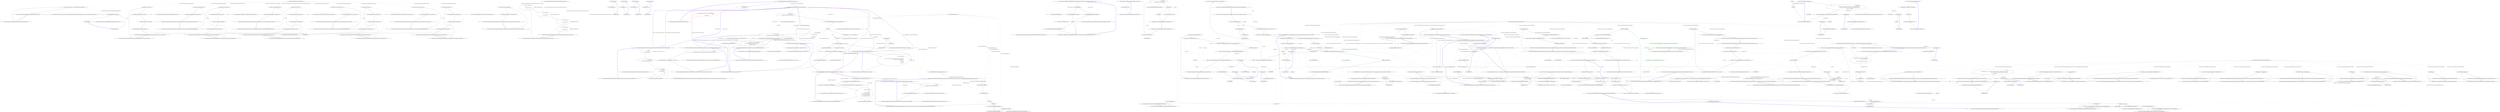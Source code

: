digraph  {
n83 [label="Nancy.Tests.Functional.Tests.BasicRouteInvocationsFixture", span=""];
n84 [label="Nancy.Tests.Functional.Tests.BasicRouteInvocationsFixture.BasicRouteInvocationsModule", span=""];
n0 [label="Entry Nancy.Tests.Functional.Tests.BasicRouteInvocationsFixture.BasicRouteInvocationsFixture()", span="9-9", cluster="Nancy.Tests.Functional.Tests.BasicRouteInvocationsFixture.BasicRouteInvocationsFixture()"];
n1 [label="this.browser = new Browser(with => with.Module<BasicRouteInvocationsModule>())", span="11-11", cluster="Nancy.Tests.Functional.Tests.BasicRouteInvocationsFixture.BasicRouteInvocationsFixture()"];
n2 [label="Exit Nancy.Tests.Functional.Tests.BasicRouteInvocationsFixture.BasicRouteInvocationsFixture()", span="9-9", cluster="Nancy.Tests.Functional.Tests.BasicRouteInvocationsFixture.BasicRouteInvocationsFixture()"];
n3 [label="Entry Nancy.Testing.Browser.Browser(System.Action<Nancy.Testing.ConfigurableBootstrapper.ConfigurableBootstrapperConfigurator>, System.Action<Nancy.Testing.BrowserContext>)", span="28-28", cluster="Nancy.Testing.Browser.Browser(System.Action<Nancy.Testing.ConfigurableBootstrapper.ConfigurableBootstrapperConfigurator>, System.Action<Nancy.Testing.BrowserContext>)"];
n5 [label="with.Module<BasicRouteInvocationsModule>()", span="11-11", cluster="lambda expression"];
n4 [label="Entry lambda expression", span="11-11", cluster="lambda expression"];
n6 [label="Exit lambda expression", span="11-11", cluster="lambda expression"];
n7 [label="Entry Nancy.Testing.ConfigurableBootstrapper.ConfigurableBootstrapperConfigurator.Module<T>()", span="858-858", cluster="Nancy.Testing.ConfigurableBootstrapper.ConfigurableBootstrapperConfigurator.Module<T>()"];
n8 [label="Entry Nancy.Tests.Functional.Tests.BasicRouteInvocationsFixture.Should_set_default_response_values_for_basic_get_request()", span="15-15", cluster="Nancy.Tests.Functional.Tests.BasicRouteInvocationsFixture.Should_set_default_response_values_for_basic_get_request()"];
n9 [label="var response = this.browser.Get(''/'')", span="19-19", cluster="Nancy.Tests.Functional.Tests.BasicRouteInvocationsFixture.Should_set_default_response_values_for_basic_get_request()"];
n10 [label="Assert.Equal(HttpStatusCode.OK, response.StatusCode)", span="22-22", cluster="Nancy.Tests.Functional.Tests.BasicRouteInvocationsFixture.Should_set_default_response_values_for_basic_get_request()"];
n14 [label="Entry Nancy.Testing.Browser.Get(string, System.Action<Nancy.Testing.BrowserContext>)", span="74-74", cluster="Nancy.Testing.Browser.Get(string, System.Action<Nancy.Testing.BrowserContext>)"];
n11 [label="Assert.Equal(''text/html'', response.ContentType)", span="23-23", cluster="Nancy.Tests.Functional.Tests.BasicRouteInvocationsFixture.Should_set_default_response_values_for_basic_get_request()"];
n12 [label="Assert.Equal(''Default get root'', response.Body.AsString())", span="24-24", cluster="Nancy.Tests.Functional.Tests.BasicRouteInvocationsFixture.Should_set_default_response_values_for_basic_get_request()"];
n15 [label="Entry Unk.Equal", span="", cluster="Unk.Equal"];
n13 [label="Exit Nancy.Tests.Functional.Tests.BasicRouteInvocationsFixture.Should_set_default_response_values_for_basic_get_request()", span="15-15", cluster="Nancy.Tests.Functional.Tests.BasicRouteInvocationsFixture.Should_set_default_response_values_for_basic_get_request()"];
n16 [label="Entry Nancy.Testing.BrowserResponseBodyWrapper.AsString()", span="30-30", cluster="Nancy.Testing.BrowserResponseBodyWrapper.AsString()"];
n17 [label="Entry Nancy.Tests.Functional.Tests.BasicRouteInvocationsFixture.Should_set_response_status_code_to_not_found_when_get_request_did_not_match()", span="28-28", cluster="Nancy.Tests.Functional.Tests.BasicRouteInvocationsFixture.Should_set_response_status_code_to_not_found_when_get_request_did_not_match()"];
n18 [label="var response = this.browser.Get(''/invalid'')", span="32-32", cluster="Nancy.Tests.Functional.Tests.BasicRouteInvocationsFixture.Should_set_response_status_code_to_not_found_when_get_request_did_not_match()"];
n19 [label="Assert.Equal(HttpStatusCode.NotFound, response.StatusCode)", span="35-35", cluster="Nancy.Tests.Functional.Tests.BasicRouteInvocationsFixture.Should_set_response_status_code_to_not_found_when_get_request_did_not_match()"];
n20 [label="Exit Nancy.Tests.Functional.Tests.BasicRouteInvocationsFixture.Should_set_response_status_code_to_not_found_when_get_request_did_not_match()", span="28-28", cluster="Nancy.Tests.Functional.Tests.BasicRouteInvocationsFixture.Should_set_response_status_code_to_not_found_when_get_request_did_not_match()"];
n21 [label="Entry Nancy.Tests.Functional.Tests.BasicRouteInvocationsFixture.Should_set_default_response_values_for_basic_delete_request()", span="39-39", cluster="Nancy.Tests.Functional.Tests.BasicRouteInvocationsFixture.Should_set_default_response_values_for_basic_delete_request()"];
n22 [label="var response = this.browser.Delete(''/'')", span="43-43", cluster="Nancy.Tests.Functional.Tests.BasicRouteInvocationsFixture.Should_set_default_response_values_for_basic_delete_request()"];
n23 [label="Assert.Equal(HttpStatusCode.OK, response.StatusCode)", span="46-46", cluster="Nancy.Tests.Functional.Tests.BasicRouteInvocationsFixture.Should_set_default_response_values_for_basic_delete_request()"];
n27 [label="Entry Nancy.Testing.Browser.Delete(string, System.Action<Nancy.Testing.BrowserContext>)", span="52-52", cluster="Nancy.Testing.Browser.Delete(string, System.Action<Nancy.Testing.BrowserContext>)"];
n24 [label="Assert.Equal(''text/html'', response.ContentType)", span="47-47", cluster="Nancy.Tests.Functional.Tests.BasicRouteInvocationsFixture.Should_set_default_response_values_for_basic_delete_request()"];
n25 [label="Assert.Equal(''Default delete root'', response.Body.AsString())", span="48-48", cluster="Nancy.Tests.Functional.Tests.BasicRouteInvocationsFixture.Should_set_default_response_values_for_basic_delete_request()"];
n26 [label="Exit Nancy.Tests.Functional.Tests.BasicRouteInvocationsFixture.Should_set_default_response_values_for_basic_delete_request()", span="39-39", cluster="Nancy.Tests.Functional.Tests.BasicRouteInvocationsFixture.Should_set_default_response_values_for_basic_delete_request()"];
n28 [label="Entry Nancy.Tests.Functional.Tests.BasicRouteInvocationsFixture.Should_set_response_status_code_to_not_found_when_delete_request_did_not_match()", span="52-52", cluster="Nancy.Tests.Functional.Tests.BasicRouteInvocationsFixture.Should_set_response_status_code_to_not_found_when_delete_request_did_not_match()"];
n29 [label="var response = this.browser.Delete(''/invalid'')", span="56-56", cluster="Nancy.Tests.Functional.Tests.BasicRouteInvocationsFixture.Should_set_response_status_code_to_not_found_when_delete_request_did_not_match()"];
n30 [label="Assert.Equal(HttpStatusCode.NotFound, response.StatusCode)", span="59-59", cluster="Nancy.Tests.Functional.Tests.BasicRouteInvocationsFixture.Should_set_response_status_code_to_not_found_when_delete_request_did_not_match()"];
n31 [label="Exit Nancy.Tests.Functional.Tests.BasicRouteInvocationsFixture.Should_set_response_status_code_to_not_found_when_delete_request_did_not_match()", span="52-52", cluster="Nancy.Tests.Functional.Tests.BasicRouteInvocationsFixture.Should_set_response_status_code_to_not_found_when_delete_request_did_not_match()"];
n32 [label="Entry Nancy.Tests.Functional.Tests.BasicRouteInvocationsFixture.Should_set_default_response_values_for_basic_post_request()", span="63-63", cluster="Nancy.Tests.Functional.Tests.BasicRouteInvocationsFixture.Should_set_default_response_values_for_basic_post_request()"];
n33 [label="var response = this.browser.Post(''/'')", span="67-67", cluster="Nancy.Tests.Functional.Tests.BasicRouteInvocationsFixture.Should_set_default_response_values_for_basic_post_request()"];
n34 [label="Assert.Equal(HttpStatusCode.OK, response.StatusCode)", span="70-70", cluster="Nancy.Tests.Functional.Tests.BasicRouteInvocationsFixture.Should_set_default_response_values_for_basic_post_request()"];
n38 [label="Entry Nancy.Testing.Browser.Post(string, System.Action<Nancy.Testing.BrowserContext>)", span="162-162", cluster="Nancy.Testing.Browser.Post(string, System.Action<Nancy.Testing.BrowserContext>)"];
n35 [label="Assert.Equal(''text/html'', response.ContentType)", span="71-71", cluster="Nancy.Tests.Functional.Tests.BasicRouteInvocationsFixture.Should_set_default_response_values_for_basic_post_request()"];
n36 [label="Assert.Equal(''Default post root'', response.Body.AsString())", span="72-72", cluster="Nancy.Tests.Functional.Tests.BasicRouteInvocationsFixture.Should_set_default_response_values_for_basic_post_request()"];
n37 [label="Exit Nancy.Tests.Functional.Tests.BasicRouteInvocationsFixture.Should_set_default_response_values_for_basic_post_request()", span="63-63", cluster="Nancy.Tests.Functional.Tests.BasicRouteInvocationsFixture.Should_set_default_response_values_for_basic_post_request()"];
n39 [label="Entry Nancy.Tests.Functional.Tests.BasicRouteInvocationsFixture.Should_set_response_status_code_to_not_found_when_post_request_did_not_match()", span="76-76", cluster="Nancy.Tests.Functional.Tests.BasicRouteInvocationsFixture.Should_set_response_status_code_to_not_found_when_post_request_did_not_match()"];
n40 [label="var response = this.browser.Post(''/invalid'')", span="80-80", cluster="Nancy.Tests.Functional.Tests.BasicRouteInvocationsFixture.Should_set_response_status_code_to_not_found_when_post_request_did_not_match()"];
n41 [label="Assert.Equal(HttpStatusCode.NotFound, response.StatusCode)", span="83-83", cluster="Nancy.Tests.Functional.Tests.BasicRouteInvocationsFixture.Should_set_response_status_code_to_not_found_when_post_request_did_not_match()"];
n42 [label="Exit Nancy.Tests.Functional.Tests.BasicRouteInvocationsFixture.Should_set_response_status_code_to_not_found_when_post_request_did_not_match()", span="76-76", cluster="Nancy.Tests.Functional.Tests.BasicRouteInvocationsFixture.Should_set_response_status_code_to_not_found_when_post_request_did_not_match()"];
n43 [label="Entry Nancy.Tests.Functional.Tests.BasicRouteInvocationsFixture.Should_set_default_response_values_for_basic_put_request()", span="87-87", cluster="Nancy.Tests.Functional.Tests.BasicRouteInvocationsFixture.Should_set_default_response_values_for_basic_put_request()"];
n44 [label="var response = this.browser.Put(''/'')", span="91-91", cluster="Nancy.Tests.Functional.Tests.BasicRouteInvocationsFixture.Should_set_default_response_values_for_basic_put_request()"];
n45 [label="Assert.Equal(HttpStatusCode.OK, response.StatusCode)", span="94-94", cluster="Nancy.Tests.Functional.Tests.BasicRouteInvocationsFixture.Should_set_default_response_values_for_basic_put_request()"];
n49 [label="Entry Nancy.Testing.Browser.Put(string, System.Action<Nancy.Testing.BrowserContext>)", span="184-184", cluster="Nancy.Testing.Browser.Put(string, System.Action<Nancy.Testing.BrowserContext>)"];
n46 [label="Assert.Equal(''text/html'', response.ContentType)", span="95-95", cluster="Nancy.Tests.Functional.Tests.BasicRouteInvocationsFixture.Should_set_default_response_values_for_basic_put_request()"];
n47 [label="Assert.Equal(''Default put root'', response.Body.AsString())", span="96-96", cluster="Nancy.Tests.Functional.Tests.BasicRouteInvocationsFixture.Should_set_default_response_values_for_basic_put_request()"];
n48 [label="Exit Nancy.Tests.Functional.Tests.BasicRouteInvocationsFixture.Should_set_default_response_values_for_basic_put_request()", span="87-87", cluster="Nancy.Tests.Functional.Tests.BasicRouteInvocationsFixture.Should_set_default_response_values_for_basic_put_request()"];
n50 [label="Entry Nancy.Tests.Functional.Tests.BasicRouteInvocationsFixture.Should_set_response_status_code_to_not_found_when_put_request_did_not_match()", span="100-100", cluster="Nancy.Tests.Functional.Tests.BasicRouteInvocationsFixture.Should_set_response_status_code_to_not_found_when_put_request_did_not_match()"];
n51 [label="var response = this.browser.Put(''/invalid'')", span="104-104", cluster="Nancy.Tests.Functional.Tests.BasicRouteInvocationsFixture.Should_set_response_status_code_to_not_found_when_put_request_did_not_match()"];
n52 [label="Assert.Equal(HttpStatusCode.NotFound, response.StatusCode)", span="107-107", cluster="Nancy.Tests.Functional.Tests.BasicRouteInvocationsFixture.Should_set_response_status_code_to_not_found_when_put_request_did_not_match()"];
n53 [label="Exit Nancy.Tests.Functional.Tests.BasicRouteInvocationsFixture.Should_set_response_status_code_to_not_found_when_put_request_did_not_match()", span="100-100", cluster="Nancy.Tests.Functional.Tests.BasicRouteInvocationsFixture.Should_set_response_status_code_to_not_found_when_put_request_did_not_match()"];
n54 [label="Entry Nancy.Tests.Functional.Tests.BasicRouteInvocationsFixture.Should_set_default_response_values_for_basic_head_request()", span="111-111", cluster="Nancy.Tests.Functional.Tests.BasicRouteInvocationsFixture.Should_set_default_response_values_for_basic_head_request()"];
n55 [label="var response = this.browser.Head(''/'')", span="115-115", cluster="Nancy.Tests.Functional.Tests.BasicRouteInvocationsFixture.Should_set_default_response_values_for_basic_head_request()"];
n56 [label="Assert.Equal(HttpStatusCode.OK, response.StatusCode)", span="118-118", cluster="Nancy.Tests.Functional.Tests.BasicRouteInvocationsFixture.Should_set_default_response_values_for_basic_head_request()"];
n60 [label="Entry Nancy.Testing.Browser.Head(string, System.Action<Nancy.Testing.BrowserContext>)", span="96-96", cluster="Nancy.Testing.Browser.Head(string, System.Action<Nancy.Testing.BrowserContext>)"];
n57 [label="Assert.Equal(''text/html'', response.ContentType)", span="119-119", cluster="Nancy.Tests.Functional.Tests.BasicRouteInvocationsFixture.Should_set_default_response_values_for_basic_head_request()"];
n58 [label="Assert.Equal(string.Empty, response.Body.AsString())", span="120-120", cluster="Nancy.Tests.Functional.Tests.BasicRouteInvocationsFixture.Should_set_default_response_values_for_basic_head_request()"];
n59 [label="Exit Nancy.Tests.Functional.Tests.BasicRouteInvocationsFixture.Should_set_default_response_values_for_basic_head_request()", span="111-111", cluster="Nancy.Tests.Functional.Tests.BasicRouteInvocationsFixture.Should_set_default_response_values_for_basic_head_request()"];
n61 [label="Entry Nancy.Tests.Functional.Tests.BasicRouteInvocationsFixture.Should_set_response_status_code_to_not_found_when_head_request_did_not_match()", span="124-124", cluster="Nancy.Tests.Functional.Tests.BasicRouteInvocationsFixture.Should_set_response_status_code_to_not_found_when_head_request_did_not_match()"];
n62 [label="var response = this.browser.Head(''/invalid'')", span="128-128", cluster="Nancy.Tests.Functional.Tests.BasicRouteInvocationsFixture.Should_set_response_status_code_to_not_found_when_head_request_did_not_match()"];
n63 [label="Assert.Equal(HttpStatusCode.NotFound, response.StatusCode)", span="131-131", cluster="Nancy.Tests.Functional.Tests.BasicRouteInvocationsFixture.Should_set_response_status_code_to_not_found_when_head_request_did_not_match()"];
n64 [label="Exit Nancy.Tests.Functional.Tests.BasicRouteInvocationsFixture.Should_set_response_status_code_to_not_found_when_head_request_did_not_match()", span="124-124", cluster="Nancy.Tests.Functional.Tests.BasicRouteInvocationsFixture.Should_set_response_status_code_to_not_found_when_head_request_did_not_match()"];
n65 [label="Entry Nancy.Tests.Functional.Tests.BasicRouteInvocationsFixture.BasicRouteInvocationsModule.BasicRouteInvocationsModule()", span="136-136", cluster="Nancy.Tests.Functional.Tests.BasicRouteInvocationsFixture.BasicRouteInvocationsModule.BasicRouteInvocationsModule()"];
n66 [label="Delete[''/''] = parameters =>\r\n                {\r\n                    return ''Default delete root'';\r\n                }", span="138-141", cluster="Nancy.Tests.Functional.Tests.BasicRouteInvocationsFixture.BasicRouteInvocationsModule.BasicRouteInvocationsModule()"];
n67 [label="Get[''/''] = parameters =>\r\n                {\r\n                    return ''Default get root'';\r\n                }", span="143-146", cluster="Nancy.Tests.Functional.Tests.BasicRouteInvocationsFixture.BasicRouteInvocationsModule.BasicRouteInvocationsModule()"];
n68 [label="Post[''/''] = parameters =>\r\n                {\r\n                    return ''Default post root'';\r\n                }", span="148-151", cluster="Nancy.Tests.Functional.Tests.BasicRouteInvocationsFixture.BasicRouteInvocationsModule.BasicRouteInvocationsModule()"];
n69 [label="Put[''/''] = parameters =>\r\n                {\r\n                    return ''Default put root'';\r\n                }", span="153-156", cluster="Nancy.Tests.Functional.Tests.BasicRouteInvocationsFixture.BasicRouteInvocationsModule.BasicRouteInvocationsModule()"];
n70 [label="Exit Nancy.Tests.Functional.Tests.BasicRouteInvocationsFixture.BasicRouteInvocationsModule.BasicRouteInvocationsModule()", span="136-136", cluster="Nancy.Tests.Functional.Tests.BasicRouteInvocationsFixture.BasicRouteInvocationsModule.BasicRouteInvocationsModule()"];
n71 [label="Entry lambda expression", span="138-141", cluster="lambda expression"];
n72 [label="return ''Default delete root'';", span="140-140", cluster="lambda expression"];
n73 [label="Exit lambda expression", span="138-141", cluster="lambda expression"];
n74 [label="Entry lambda expression", span="143-146", cluster="lambda expression"];
n75 [label="return ''Default get root'';", span="145-145", cluster="lambda expression"];
n76 [label="Exit lambda expression", span="143-146", cluster="lambda expression"];
n77 [label="Entry lambda expression", span="148-151", cluster="lambda expression"];
n78 [label="return ''Default post root'';", span="150-150", cluster="lambda expression"];
n79 [label="Exit lambda expression", span="148-151", cluster="lambda expression"];
n80 [label="Entry lambda expression", span="153-156", cluster="lambda expression"];
n81 [label="return ''Default put root'';", span="155-155", cluster="lambda expression"];
n82 [label="Exit lambda expression", span="153-156", cluster="lambda expression"];
m0_26 [label="Entry Nancy.Routing.DefaultRouteResolver.GetMethod(Nancy.NancyContext)", span="157-157", cluster="Nancy.Routing.DefaultRouteResolver.GetMethod(Nancy.NancyContext)", file="DefaultRouteResolver.cs"];
m0_79 [label="var requestedMethod =\r\n                context.Request.Method", span="159-160", cluster="Nancy.Routing.DefaultRouteResolver.GetMethod(Nancy.NancyContext)", file="DefaultRouteResolver.cs"];
m0_80 [label="return requestedMethod.Equals(''HEAD'', StringComparison.Ordinal) ?\r\n                ''GET'' :\r\n                requestedMethod;", span="162-164", cluster="Nancy.Routing.DefaultRouteResolver.GetMethod(Nancy.NancyContext)", color=red, community=0, file="DefaultRouteResolver.cs"];
m0_81 [label="Exit Nancy.Routing.DefaultRouteResolver.GetMethod(Nancy.NancyContext)", span="157-157", cluster="Nancy.Routing.DefaultRouteResolver.GetMethod(Nancy.NancyContext)", file="DefaultRouteResolver.cs"];
m0_8 [label="Entry Nancy.Routing.DefaultRouteResolver.Resolve(Nancy.NancyContext)", span="45-45", cluster="Nancy.Routing.DefaultRouteResolver.Resolve(Nancy.NancyContext)", file="DefaultRouteResolver.cs"];
m0_9 [label="var pathDecoded =\r\n                HttpUtility.UrlDecode(context.Request.Path)", span="47-48", cluster="Nancy.Routing.DefaultRouteResolver.Resolve(Nancy.NancyContext)", file="DefaultRouteResolver.cs"];
m0_10 [label="var results = this.trie.GetMatches(GetMethod(context), pathDecoded, context)", span="50-50", cluster="Nancy.Routing.DefaultRouteResolver.Resolve(Nancy.NancyContext)", file="DefaultRouteResolver.cs"];
m0_12 [label="var allowedMethods =\r\n                    this.trie.GetOptions(pathDecoded, context).ToArray()", span="54-55", cluster="Nancy.Routing.DefaultRouteResolver.Resolve(Nancy.NancyContext)", file="DefaultRouteResolver.cs"];
m0_13 [label="IsOptionsRequest(context)", span="57-57", cluster="Nancy.Routing.DefaultRouteResolver.Resolve(Nancy.NancyContext)", file="DefaultRouteResolver.cs"];
m0_14 [label="return BuildOptionsResult(allowedMethods, context);", span="59-59", cluster="Nancy.Routing.DefaultRouteResolver.Resolve(Nancy.NancyContext)", file="DefaultRouteResolver.cs"];
m0_15 [label="return IsMethodNotAllowed(allowedMethods) ?\r\n                    BuildMethodNotAllowedResult(context, allowedMethods) :\r\n                    GetNotFoundResult(context);", span="62-64", cluster="Nancy.Routing.DefaultRouteResolver.Resolve(Nancy.NancyContext)", file="DefaultRouteResolver.cs"];
m0_20 [label="matchResult.Condition == null || matchResult.Condition.Invoke(context)", span="73-73", cluster="Nancy.Routing.DefaultRouteResolver.Resolve(Nancy.NancyContext)", file="DefaultRouteResolver.cs"];
m0_21 [label="return this.BuildResult(context, matchResult);", span="75-75", cluster="Nancy.Routing.DefaultRouteResolver.Resolve(Nancy.NancyContext)", file="DefaultRouteResolver.cs"];
m0_23 [label="return GetNotFoundResult(context);", span="79-79", cluster="Nancy.Routing.DefaultRouteResolver.Resolve(Nancy.NancyContext)", file="DefaultRouteResolver.cs"];
m0_11 [label="!results.Any()", span="52-52", cluster="Nancy.Routing.DefaultRouteResolver.Resolve(Nancy.NancyContext)", file="DefaultRouteResolver.cs"];
m0_16 [label="Array.Sort(results, (m1, m2) => -m1.CompareTo(m2))", span="68-68", cluster="Nancy.Routing.DefaultRouteResolver.Resolve(Nancy.NancyContext)", file="DefaultRouteResolver.cs"];
m0_18 [label="index < results.Length", span="70-70", cluster="Nancy.Routing.DefaultRouteResolver.Resolve(Nancy.NancyContext)", file="DefaultRouteResolver.cs"];
m0_19 [label="var matchResult = results[index]", span="72-72", cluster="Nancy.Routing.DefaultRouteResolver.Resolve(Nancy.NancyContext)", file="DefaultRouteResolver.cs"];
m0_17 [label="var index = 0", span="70-70", cluster="Nancy.Routing.DefaultRouteResolver.Resolve(Nancy.NancyContext)", file="DefaultRouteResolver.cs"];
m0_22 [label="index++", span="70-70", cluster="Nancy.Routing.DefaultRouteResolver.Resolve(Nancy.NancyContext)", file="DefaultRouteResolver.cs"];
m0_24 [label="Exit Nancy.Routing.DefaultRouteResolver.Resolve(Nancy.NancyContext)", span="45-45", cluster="Nancy.Routing.DefaultRouteResolver.Resolve(Nancy.NancyContext)", file="DefaultRouteResolver.cs"];
m0_56 [label="Entry Nancy.Routing.Trie.IRouteResolverTrie.BuildTrie(Nancy.Routing.IRouteCache)", span="13-13", cluster="Nancy.Routing.Trie.IRouteResolverTrie.BuildTrie(Nancy.Routing.IRouteCache)", file="DefaultRouteResolver.cs"];
m0_33 [label="Entry Nancy.Routing.DefaultRouteResolver.IsMethodNotAllowed(System.Collections.Generic.IEnumerable<string>)", span="90-90", cluster="Nancy.Routing.DefaultRouteResolver.IsMethodNotAllowed(System.Collections.Generic.IEnumerable<string>)", file="DefaultRouteResolver.cs"];
m0_49 [label="return allowedMethods.Any() && !StaticConfiguration.DisableMethodNotAllowedResponses;", span="92-92", cluster="Nancy.Routing.DefaultRouteResolver.IsMethodNotAllowed(System.Collections.Generic.IEnumerable<string>)", file="DefaultRouteResolver.cs"];
m0_50 [label="Exit Nancy.Routing.DefaultRouteResolver.IsMethodNotAllowed(System.Collections.Generic.IEnumerable<string>)", span="90-90", cluster="Nancy.Routing.DefaultRouteResolver.IsMethodNotAllowed(System.Collections.Generic.IEnumerable<string>)", file="DefaultRouteResolver.cs"];
m0_78 [label="Entry Nancy.Routing.NotFoundRoute.NotFoundRoute(string, string)", span="18-18", cluster="Nancy.Routing.NotFoundRoute.NotFoundRoute(string, string)", file="DefaultRouteResolver.cs"];
m0_27 [label="Entry Nancy.Routing.Trie.IRouteResolverTrie.GetMatches(string, string, Nancy.NancyContext)", span="22-22", cluster="Nancy.Routing.Trie.IRouteResolverTrie.GetMatches(string, string, Nancy.NancyContext)", file="DefaultRouteResolver.cs"];
m0_25 [label="Entry Nancy.Helpers.HttpUtility.UrlDecode(string)", span="113-113", cluster="Nancy.Helpers.HttpUtility.UrlDecode(string)", file="DefaultRouteResolver.cs"];
m0_42 [label="Entry Nancy.Routing.Trie.MatchResult.CompareTo(Nancy.Routing.Trie.MatchResult)", span="58-58", cluster="Nancy.Routing.Trie.MatchResult.CompareTo(Nancy.Routing.Trie.MatchResult)", file="DefaultRouteResolver.cs"];
m0_29 [label="Entry Nancy.Routing.Trie.IRouteResolverTrie.GetOptions(string, Nancy.NancyContext)", span="30-30", cluster="Nancy.Routing.Trie.IRouteResolverTrie.GetOptions(string, Nancy.NancyContext)", file="DefaultRouteResolver.cs"];
m0_46 [label="Entry Nancy.Routing.MethodNotAllowedRoute.MethodNotAllowedRoute(string, string, System.Collections.Generic.IEnumerable<string>)", span="20-20", cluster="Nancy.Routing.MethodNotAllowedRoute.MethodNotAllowedRoute(string, string, System.Collections.Generic.IEnumerable<string>)", file="DefaultRouteResolver.cs"];
m0_37 [label="Entry System.Func<T, TResult>.Invoke(T)", span="0-0", cluster="System.Func<T, TResult>.Invoke(T)", file="DefaultRouteResolver.cs"];
m0_32 [label="Entry Nancy.Routing.DefaultRouteResolver.BuildOptionsResult(System.Collections.Generic.IEnumerable<string>, Nancy.NancyContext)", span="105-105", cluster="Nancy.Routing.DefaultRouteResolver.BuildOptionsResult(System.Collections.Generic.IEnumerable<string>, Nancy.NancyContext)", file="DefaultRouteResolver.cs"];
m0_57 [label="var path =\r\n                context.Request.Path", span="107-108", cluster="Nancy.Routing.DefaultRouteResolver.BuildOptionsResult(System.Collections.Generic.IEnumerable<string>, Nancy.NancyContext)", file="DefaultRouteResolver.cs"];
m0_58 [label="var optionsResult =\r\n                new OptionsRoute(path, allowedMethods)", span="110-111", cluster="Nancy.Routing.DefaultRouteResolver.BuildOptionsResult(System.Collections.Generic.IEnumerable<string>, Nancy.NancyContext)", file="DefaultRouteResolver.cs"];
m0_59 [label="return new ResolveResult(\r\n                optionsResult,\r\n                new DynamicDictionary(),\r\n                null,\r\n                null,\r\n                null);", span="113-118", cluster="Nancy.Routing.DefaultRouteResolver.BuildOptionsResult(System.Collections.Generic.IEnumerable<string>, Nancy.NancyContext)", file="DefaultRouteResolver.cs"];
m0_60 [label="Exit Nancy.Routing.DefaultRouteResolver.BuildOptionsResult(System.Collections.Generic.IEnumerable<string>, Nancy.NancyContext)", span="105-105", cluster="Nancy.Routing.DefaultRouteResolver.BuildOptionsResult(System.Collections.Generic.IEnumerable<string>, Nancy.NancyContext)", file="DefaultRouteResolver.cs"];
m0_28 [label="Entry System.Collections.Generic.IEnumerable<TSource>.Any<TSource>()", span="0-0", cluster="System.Collections.Generic.IEnumerable<TSource>.Any<TSource>()", file="DefaultRouteResolver.cs"];
m0_75 [label="Entry Nancy.Routing.INancyModuleBuilder.BuildModule(Nancy.INancyModule, Nancy.NancyContext)", span="13-13", cluster="Nancy.Routing.INancyModuleBuilder.BuildModule(Nancy.INancyModule, Nancy.NancyContext)", file="DefaultRouteResolver.cs"];
m0_0 [label="Entry Nancy.Routing.DefaultRouteResolver.DefaultRouteResolver(Nancy.INancyModuleCatalog, Nancy.Routing.INancyModuleBuilder, Nancy.Routing.IRouteCache, Nancy.Routing.Trie.IRouteResolverTrie)", span="30-30", cluster="Nancy.Routing.DefaultRouteResolver.DefaultRouteResolver(Nancy.INancyModuleCatalog, Nancy.Routing.INancyModuleBuilder, Nancy.Routing.IRouteCache, Nancy.Routing.Trie.IRouteResolverTrie)", file="DefaultRouteResolver.cs"];
m0_1 [label="this.catalog = catalog", span="32-32", cluster="Nancy.Routing.DefaultRouteResolver.DefaultRouteResolver(Nancy.INancyModuleCatalog, Nancy.Routing.INancyModuleBuilder, Nancy.Routing.IRouteCache, Nancy.Routing.Trie.IRouteResolverTrie)", file="DefaultRouteResolver.cs"];
m0_2 [label="this.moduleBuilder = moduleBuilder", span="33-33", cluster="Nancy.Routing.DefaultRouteResolver.DefaultRouteResolver(Nancy.INancyModuleCatalog, Nancy.Routing.INancyModuleBuilder, Nancy.Routing.IRouteCache, Nancy.Routing.Trie.IRouteResolverTrie)", file="DefaultRouteResolver.cs"];
m0_3 [label="this.routeCache = routeCache", span="34-34", cluster="Nancy.Routing.DefaultRouteResolver.DefaultRouteResolver(Nancy.INancyModuleCatalog, Nancy.Routing.INancyModuleBuilder, Nancy.Routing.IRouteCache, Nancy.Routing.Trie.IRouteResolverTrie)", file="DefaultRouteResolver.cs"];
m0_4 [label="this.trie = trie", span="35-35", cluster="Nancy.Routing.DefaultRouteResolver.DefaultRouteResolver(Nancy.INancyModuleCatalog, Nancy.Routing.INancyModuleBuilder, Nancy.Routing.IRouteCache, Nancy.Routing.Trie.IRouteResolverTrie)", file="DefaultRouteResolver.cs"];
m0_5 [label="this.BuildTrie()", span="37-37", cluster="Nancy.Routing.DefaultRouteResolver.DefaultRouteResolver(Nancy.INancyModuleCatalog, Nancy.Routing.INancyModuleBuilder, Nancy.Routing.IRouteCache, Nancy.Routing.Trie.IRouteResolverTrie)", file="DefaultRouteResolver.cs"];
m0_6 [label="Exit Nancy.Routing.DefaultRouteResolver.DefaultRouteResolver(Nancy.INancyModuleCatalog, Nancy.Routing.INancyModuleBuilder, Nancy.Routing.IRouteCache, Nancy.Routing.Trie.IRouteResolverTrie)", span="30-30", cluster="Nancy.Routing.DefaultRouteResolver.DefaultRouteResolver(Nancy.INancyModuleCatalog, Nancy.Routing.INancyModuleBuilder, Nancy.Routing.IRouteCache, Nancy.Routing.Trie.IRouteResolverTrie)", file="DefaultRouteResolver.cs"];
m0_31 [label="Entry Nancy.Routing.DefaultRouteResolver.IsOptionsRequest(Nancy.NancyContext)", span="95-95", cluster="Nancy.Routing.DefaultRouteResolver.IsOptionsRequest(Nancy.NancyContext)", file="DefaultRouteResolver.cs"];
m0_51 [label="return context.Request.Method.Equals(''OPTIONS'', StringComparison.Ordinal);", span="97-97", cluster="Nancy.Routing.DefaultRouteResolver.IsOptionsRequest(Nancy.NancyContext)", file="DefaultRouteResolver.cs"];
m0_52 [label="Exit Nancy.Routing.DefaultRouteResolver.IsOptionsRequest(Nancy.NancyContext)", span="95-95", cluster="Nancy.Routing.DefaultRouteResolver.IsOptionsRequest(Nancy.NancyContext)", file="DefaultRouteResolver.cs"];
m0_36 [label="Entry System.Array.Sort<T>(T[], System.Comparison<T>)", span="0-0", cluster="System.Array.Sort<T>(T[], System.Comparison<T>)", file="DefaultRouteResolver.cs"];
m0_38 [label="Entry Nancy.Routing.DefaultRouteResolver.BuildResult(Nancy.NancyContext, Nancy.Routing.Trie.MatchResult)", span="121-121", cluster="Nancy.Routing.DefaultRouteResolver.BuildResult(Nancy.NancyContext, Nancy.Routing.Trie.MatchResult)", file="DefaultRouteResolver.cs"];
m0_62 [label="var associatedModule = this.GetModuleFromMatchResult(context, result)", span="123-123", cluster="Nancy.Routing.DefaultRouteResolver.BuildResult(Nancy.NancyContext, Nancy.Routing.Trie.MatchResult)", file="DefaultRouteResolver.cs"];
m0_63 [label="var route = associatedModule.Routes.ElementAt(result.RouteIndex)", span="124-124", cluster="Nancy.Routing.DefaultRouteResolver.BuildResult(Nancy.NancyContext, Nancy.Routing.Trie.MatchResult)", file="DefaultRouteResolver.cs"];
m0_64 [label="var parameters = DynamicDictionary.Create(result.Parameters)", span="125-125", cluster="Nancy.Routing.DefaultRouteResolver.BuildResult(Nancy.NancyContext, Nancy.Routing.Trie.MatchResult)", file="DefaultRouteResolver.cs"];
m0_65 [label="return new ResolveResult\r\n            {\r\n                Route = route,\r\n                Parameters = parameters,\r\n                Before = associatedModule.Before,\r\n                After = associatedModule.After,\r\n                OnError = associatedModule.OnError\r\n            };", span="127-134", cluster="Nancy.Routing.DefaultRouteResolver.BuildResult(Nancy.NancyContext, Nancy.Routing.Trie.MatchResult)", file="DefaultRouteResolver.cs"];
m0_66 [label="Exit Nancy.Routing.DefaultRouteResolver.BuildResult(Nancy.NancyContext, Nancy.Routing.Trie.MatchResult)", span="121-121", cluster="Nancy.Routing.DefaultRouteResolver.BuildResult(Nancy.NancyContext, Nancy.Routing.Trie.MatchResult)", file="DefaultRouteResolver.cs"];
m0_70 [label="Entry Nancy.Routing.ResolveResult.ResolveResult()", span="34-34", cluster="Nancy.Routing.ResolveResult.ResolveResult()", file="DefaultRouteResolver.cs"];
m0_69 [label="Entry Nancy.DynamicDictionary.Create(System.Collections.Generic.IDictionary<string, object>)", span="33-33", cluster="Nancy.DynamicDictionary.Create(System.Collections.Generic.IDictionary<string, object>)", file="DefaultRouteResolver.cs"];
m0_67 [label="Entry Nancy.Routing.DefaultRouteResolver.GetModuleFromMatchResult(Nancy.NancyContext, Nancy.Routing.Trie.MatchResult)", span="137-137", cluster="Nancy.Routing.DefaultRouteResolver.GetModuleFromMatchResult(Nancy.NancyContext, Nancy.Routing.Trie.MatchResult)", file="DefaultRouteResolver.cs"];
m0_71 [label="var module =\r\n                this.catalog.GetModule(result.ModuleType, context)", span="139-140", cluster="Nancy.Routing.DefaultRouteResolver.GetModuleFromMatchResult(Nancy.NancyContext, Nancy.Routing.Trie.MatchResult)", file="DefaultRouteResolver.cs"];
m0_72 [label="return this.moduleBuilder.BuildModule(module, context);", span="142-142", cluster="Nancy.Routing.DefaultRouteResolver.GetModuleFromMatchResult(Nancy.NancyContext, Nancy.Routing.Trie.MatchResult)", file="DefaultRouteResolver.cs"];
m0_73 [label="Exit Nancy.Routing.DefaultRouteResolver.GetModuleFromMatchResult(Nancy.NancyContext, Nancy.Routing.Trie.MatchResult)", span="137-137", cluster="Nancy.Routing.DefaultRouteResolver.GetModuleFromMatchResult(Nancy.NancyContext, Nancy.Routing.Trie.MatchResult)", file="DefaultRouteResolver.cs"];
m0_39 [label="Entry lambda expression", span="68-68", cluster="lambda expression", file="DefaultRouteResolver.cs"];
m0_40 [label="-m1.CompareTo(m2)", span="68-68", cluster="lambda expression", file="DefaultRouteResolver.cs"];
m0_41 [label="Exit lambda expression", span="68-68", cluster="lambda expression", file="DefaultRouteResolver.cs"];
m0_53 [label="Entry string.Equals(string, System.StringComparison)", span="0-0", cluster="string.Equals(string, System.StringComparison)", file="DefaultRouteResolver.cs"];
m0_7 [label="Entry Nancy.Routing.DefaultRouteResolver.BuildTrie()", span="100-100", cluster="Nancy.Routing.DefaultRouteResolver.BuildTrie()", file="DefaultRouteResolver.cs"];
m0_54 [label="this.trie.BuildTrie(this.routeCache)", span="102-102", cluster="Nancy.Routing.DefaultRouteResolver.BuildTrie()", file="DefaultRouteResolver.cs"];
m0_55 [label="Exit Nancy.Routing.DefaultRouteResolver.BuildTrie()", span="100-100", cluster="Nancy.Routing.DefaultRouteResolver.BuildTrie()", file="DefaultRouteResolver.cs"];
m0_61 [label="Entry Nancy.Routing.OptionsRoute.OptionsRoute(string, System.Collections.Generic.IEnumerable<string>)", span="12-12", cluster="Nancy.Routing.OptionsRoute.OptionsRoute(string, System.Collections.Generic.IEnumerable<string>)", file="DefaultRouteResolver.cs"];
m0_74 [label="Entry Nancy.INancyModuleCatalog.GetModule(System.Type, Nancy.NancyContext)", span="23-23", cluster="Nancy.INancyModuleCatalog.GetModule(System.Type, Nancy.NancyContext)", file="DefaultRouteResolver.cs"];
m0_34 [label="Entry Nancy.Routing.DefaultRouteResolver.BuildMethodNotAllowedResult(Nancy.NancyContext, System.Collections.Generic.IEnumerable<string>)", span="82-82", cluster="Nancy.Routing.DefaultRouteResolver.BuildMethodNotAllowedResult(Nancy.NancyContext, System.Collections.Generic.IEnumerable<string>)", file="DefaultRouteResolver.cs"];
m0_43 [label="var route =\r\n                new MethodNotAllowedRoute(context.Request.Path, context.Request.Method, allowedMethods)", span="84-85", cluster="Nancy.Routing.DefaultRouteResolver.BuildMethodNotAllowedResult(Nancy.NancyContext, System.Collections.Generic.IEnumerable<string>)", file="DefaultRouteResolver.cs"];
m0_44 [label="return new ResolveResult(route, new DynamicDictionary(), null, null, null);", span="87-87", cluster="Nancy.Routing.DefaultRouteResolver.BuildMethodNotAllowedResult(Nancy.NancyContext, System.Collections.Generic.IEnumerable<string>)", file="DefaultRouteResolver.cs"];
m0_45 [label="Exit Nancy.Routing.DefaultRouteResolver.BuildMethodNotAllowedResult(Nancy.NancyContext, System.Collections.Generic.IEnumerable<string>)", span="82-82", cluster="Nancy.Routing.DefaultRouteResolver.BuildMethodNotAllowedResult(Nancy.NancyContext, System.Collections.Generic.IEnumerable<string>)", file="DefaultRouteResolver.cs"];
m0_68 [label="Entry System.Collections.Generic.IEnumerable<TSource>.ElementAt<TSource>(int)", span="0-0", cluster="System.Collections.Generic.IEnumerable<TSource>.ElementAt<TSource>(int)", file="DefaultRouteResolver.cs"];
m0_48 [label="Entry Nancy.DynamicDictionary.DynamicDictionary()", span="10-10", cluster="Nancy.DynamicDictionary.DynamicDictionary()", file="DefaultRouteResolver.cs"];
m0_30 [label="Entry System.Collections.Generic.IEnumerable<TSource>.ToArray<TSource>()", span="0-0", cluster="System.Collections.Generic.IEnumerable<TSource>.ToArray<TSource>()", file="DefaultRouteResolver.cs"];
m0_35 [label="Entry Nancy.Routing.DefaultRouteResolver.GetNotFoundResult(Nancy.NancyContext)", span="145-145", cluster="Nancy.Routing.DefaultRouteResolver.GetNotFoundResult(Nancy.NancyContext)", file="DefaultRouteResolver.cs"];
m0_76 [label="return new ResolveResult\r\n            {\r\n                Route = new NotFoundRoute(context.Request.Method, context.Request.Path),\r\n                Parameters = DynamicDictionary.Empty,\r\n                Before = null,\r\n                After = null,\r\n                OnError = null\r\n            };", span="147-154", cluster="Nancy.Routing.DefaultRouteResolver.GetNotFoundResult(Nancy.NancyContext)", file="DefaultRouteResolver.cs"];
m0_77 [label="Exit Nancy.Routing.DefaultRouteResolver.GetNotFoundResult(Nancy.NancyContext)", span="145-145", cluster="Nancy.Routing.DefaultRouteResolver.GetNotFoundResult(Nancy.NancyContext)", file="DefaultRouteResolver.cs"];
m0_47 [label="Entry Nancy.Routing.ResolveResult.ResolveResult(Nancy.Routing.Route, Nancy.DynamicDictionary, Nancy.BeforePipeline, Nancy.AfterPipeline, System.Func<Nancy.NancyContext, System.Exception, Nancy.Response>)", span="38-38", cluster="Nancy.Routing.ResolveResult.ResolveResult(Nancy.Routing.Route, Nancy.DynamicDictionary, Nancy.BeforePipeline, Nancy.AfterPipeline, System.Func<Nancy.NancyContext, System.Exception, Nancy.Response>)", file="DefaultRouteResolver.cs"];
m0_82 [label="Nancy.Routing.DefaultRouteResolver", span="", file="DefaultRouteResolver.cs"];
m1_12 [label="Entry Nancy.Extensions.ModuleExtensions.AddBeforeHookOrExecute(Nancy.INancyModule, System.Func<Nancy.NancyContext, Nancy.Response>, string)", span="59-59", cluster="Nancy.Extensions.ModuleExtensions.AddBeforeHookOrExecute(Nancy.INancyModule, System.Func<Nancy.NancyContext, Nancy.Response>, string)", file="DefaultRouteResolverFixture.cs"];
m1_13 [label="module.RouteExecuting()", span="61-61", cluster="Nancy.Extensions.ModuleExtensions.AddBeforeHookOrExecute(Nancy.INancyModule, System.Func<Nancy.NancyContext, Nancy.Response>, string)", file="DefaultRouteResolverFixture.cs"];
m1_14 [label="var result = beforeDelegate.Invoke(module.Context)", span="63-63", cluster="Nancy.Extensions.ModuleExtensions.AddBeforeHookOrExecute(Nancy.INancyModule, System.Func<Nancy.NancyContext, Nancy.Response>, string)", file="DefaultRouteResolverFixture.cs"];
m1_16 [label="throw new RouteExecutionEarlyExitException(result, earlyExitReason);", span="67-67", cluster="Nancy.Extensions.ModuleExtensions.AddBeforeHookOrExecute(Nancy.INancyModule, System.Func<Nancy.NancyContext, Nancy.Response>, string)", file="DefaultRouteResolverFixture.cs"];
m1_17 [label="module.Before.AddItemToEndOfPipeline(beforeDelegate)", span="72-72", cluster="Nancy.Extensions.ModuleExtensions.AddBeforeHookOrExecute(Nancy.INancyModule, System.Func<Nancy.NancyContext, Nancy.Response>, string)", file="DefaultRouteResolverFixture.cs"];
m1_15 [label="result != null", span="65-65", cluster="Nancy.Extensions.ModuleExtensions.AddBeforeHookOrExecute(Nancy.INancyModule, System.Func<Nancy.NancyContext, Nancy.Response>, string)", file="DefaultRouteResolverFixture.cs"];
m1_18 [label="Exit Nancy.Extensions.ModuleExtensions.AddBeforeHookOrExecute(Nancy.INancyModule, System.Func<Nancy.NancyContext, Nancy.Response>, string)", span="59-59", cluster="Nancy.Extensions.ModuleExtensions.AddBeforeHookOrExecute(Nancy.INancyModule, System.Func<Nancy.NancyContext, Nancy.Response>, string)", file="DefaultRouteResolverFixture.cs"];
m1_9 [label="Entry Nancy.Extensions.ModuleExtensions.RouteExecuting(Nancy.INancyModule)", span="46-46", cluster="Nancy.Extensions.ModuleExtensions.RouteExecuting(Nancy.INancyModule)", file="DefaultRouteResolverFixture.cs"];
m1_10 [label="return module.Context != null;", span="48-48", cluster="Nancy.Extensions.ModuleExtensions.RouteExecuting(Nancy.INancyModule)", file="DefaultRouteResolverFixture.cs"];
m1_11 [label="Exit Nancy.Extensions.ModuleExtensions.RouteExecuting(Nancy.INancyModule)", span="46-46", cluster="Nancy.Extensions.ModuleExtensions.RouteExecuting(Nancy.INancyModule)", file="DefaultRouteResolverFixture.cs"];
m1_8 [label="Entry System.Text.RegularExpressions.Regex.Match(string)", span="0-0", cluster="System.Text.RegularExpressions.Regex.Match(string)", file="DefaultRouteResolverFixture.cs"];
m1_20 [label="Entry System.Func<T, TResult>.Invoke(T)", span="0-0", cluster="System.Func<T, TResult>.Invoke(T)", file="DefaultRouteResolverFixture.cs"];
m1_22 [label="Entry Nancy.AsyncNamedPipelineBase<TAsyncDelegate, TSyncDelegate>.AddItemToEndOfPipeline(TSyncDelegate)", span="96-96", cluster="Nancy.AsyncNamedPipelineBase<TAsyncDelegate, TSyncDelegate>.AddItemToEndOfPipeline(TSyncDelegate)", file="DefaultRouteResolverFixture.cs"];
m1_19 [label="Entry Nancy.INancyModule.RouteExecuting()", span="46-46", cluster="Nancy.INancyModule.RouteExecuting()", file="DefaultRouteResolverFixture.cs"];
m1_7 [label="Entry object.GetType()", span="0-0", cluster="object.GetType()", file="DefaultRouteResolverFixture.cs"];
m1_0 [label="Entry Nancy.Extensions.ModuleExtensions.GetModuleName(Nancy.INancyModule)", span="26-26", cluster="Nancy.Extensions.ModuleExtensions.GetModuleName(Nancy.INancyModule)", file="DefaultRouteResolverFixture.cs"];
m1_1 [label="var typeName = module.GetType().Name", span="28-28", cluster="Nancy.Extensions.ModuleExtensions.GetModuleName(Nancy.INancyModule)", file="DefaultRouteResolverFixture.cs"];
m1_2 [label="var nameMatch =\r\n                ModuleNameExpression.Match(typeName)", span="29-30", cluster="Nancy.Extensions.ModuleExtensions.GetModuleName(Nancy.INancyModule)", file="DefaultRouteResolverFixture.cs"];
m1_5 [label="return typeName;", span="37-37", cluster="Nancy.Extensions.ModuleExtensions.GetModuleName(Nancy.INancyModule)", file="DefaultRouteResolverFixture.cs"];
m1_3 [label="nameMatch.Success", span="32-32", cluster="Nancy.Extensions.ModuleExtensions.GetModuleName(Nancy.INancyModule)", file="DefaultRouteResolverFixture.cs"];
m1_4 [label="return nameMatch.Groups[''name''].Value;", span="34-34", cluster="Nancy.Extensions.ModuleExtensions.GetModuleName(Nancy.INancyModule)", file="DefaultRouteResolverFixture.cs"];
m1_6 [label="Exit Nancy.Extensions.ModuleExtensions.GetModuleName(Nancy.INancyModule)", span="26-26", cluster="Nancy.Extensions.ModuleExtensions.GetModuleName(Nancy.INancyModule)", file="DefaultRouteResolverFixture.cs"];
m1_21 [label="Entry Nancy.ErrorHandling.RouteExecutionEarlyExitException.RouteExecutionEarlyExitException(Nancy.Response, string)", span="21-21", cluster="Nancy.ErrorHandling.RouteExecutionEarlyExitException.RouteExecutionEarlyExitException(Nancy.Response, string)", file="DefaultRouteResolverFixture.cs"];
m2_101 [label="Entry Nancy.Tests.Unit.Bootstrapper.NancyBootstrapperBaseFixture.Should_register_application_registration_type_registrations_into_container()", span="156-156", cluster="Nancy.Tests.Unit.Bootstrapper.NancyBootstrapperBaseFixture.Should_register_application_registration_type_registrations_into_container()", file="NancyModule.cs"];
m2_106 [label="this.bootstrapper.Initialise()", span="165-165", cluster="Nancy.Tests.Unit.Bootstrapper.NancyBootstrapperBaseFixture.Should_register_application_registration_type_registrations_into_container()", file="NancyModule.cs"];
m2_107 [label="this.bootstrapper.TypeRegistrations.ShouldBeSameAs(typeRegistrations)", span="168-168", cluster="Nancy.Tests.Unit.Bootstrapper.NancyBootstrapperBaseFixture.Should_register_application_registration_type_registrations_into_container()", file="NancyModule.cs"];
m2_105 [label="this.bootstrapper.OverriddenApplicationRegistrationTasks = new[] { startupStub }", span="162-162", cluster="Nancy.Tests.Unit.Bootstrapper.NancyBootstrapperBaseFixture.Should_register_application_registration_type_registrations_into_container()", file="NancyModule.cs"];
m2_102 [label="var typeRegistrations = new TypeRegistration[] { }", span="159-159", cluster="Nancy.Tests.Unit.Bootstrapper.NancyBootstrapperBaseFixture.Should_register_application_registration_type_registrations_into_container()", file="NancyModule.cs"];
m2_103 [label="var startupStub = A.Fake<IApplicationRegistrations>()", span="160-160", cluster="Nancy.Tests.Unit.Bootstrapper.NancyBootstrapperBaseFixture.Should_register_application_registration_type_registrations_into_container()", file="NancyModule.cs"];
m2_104 [label="A.CallTo(() => startupStub.TypeRegistrations).Returns(typeRegistrations)", span="161-161", cluster="Nancy.Tests.Unit.Bootstrapper.NancyBootstrapperBaseFixture.Should_register_application_registration_type_registrations_into_container()", file="NancyModule.cs"];
m2_108 [label="Exit Nancy.Tests.Unit.Bootstrapper.NancyBootstrapperBaseFixture.Should_register_application_registration_type_registrations_into_container()", span="156-156", cluster="Nancy.Tests.Unit.Bootstrapper.NancyBootstrapperBaseFixture.Should_register_application_registration_type_registrations_into_container()", file="NancyModule.cs"];
m2_191 [label="Entry Nancy.Tests.Unit.Bootstrapper.FakeBootstrapperBaseImplementation.GetApplicationRegistrationTasks()", span="301-301", cluster="Nancy.Tests.Unit.Bootstrapper.FakeBootstrapperBaseImplementation.GetApplicationRegistrationTasks()", file="NancyModule.cs"];
m2_192 [label="return this.OverriddenApplicationRegistrationTasks ?? new IApplicationRegistrations[] { };", span="303-303", cluster="Nancy.Tests.Unit.Bootstrapper.FakeBootstrapperBaseImplementation.GetApplicationRegistrationTasks()", file="NancyModule.cs"];
m2_193 [label="Exit Nancy.Tests.Unit.Bootstrapper.FakeBootstrapperBaseImplementation.GetApplicationRegistrationTasks()", span="301-301", cluster="Nancy.Tests.Unit.Bootstrapper.FakeBootstrapperBaseImplementation.GetApplicationRegistrationTasks()", file="NancyModule.cs"];
m2_236 [label="Entry System.Collections.Generic.List<T>.List()", span="0-0", cluster="System.Collections.Generic.List<T>.List()", file="NancyModule.cs"];
m2_74 [label="Entry Unk.MustHaveHappened", span="", cluster="Unk.MustHaveHappened", file="NancyModule.cs"];
m2_163 [label="Entry Nancy.Tests.Unit.Bootstrapper.NancyBootstrapperBaseFixture.GetBodyBytes(Nancy.Response)", span="238-238", cluster="Nancy.Tests.Unit.Bootstrapper.NancyBootstrapperBaseFixture.GetBodyBytes(Nancy.Response)", file="NancyModule.cs"];
m2_166 [label="var contentsStream = new MemoryStream()", span="240-240", cluster="Nancy.Tests.Unit.Bootstrapper.NancyBootstrapperBaseFixture.GetBodyBytes(Nancy.Response)", file="NancyModule.cs"];
m2_167 [label="response.Contents.Invoke(contentsStream)", span="242-242", cluster="Nancy.Tests.Unit.Bootstrapper.NancyBootstrapperBaseFixture.GetBodyBytes(Nancy.Response)", file="NancyModule.cs"];
m2_168 [label="return contentsStream.ToArray();", span="244-244", cluster="Nancy.Tests.Unit.Bootstrapper.NancyBootstrapperBaseFixture.GetBodyBytes(Nancy.Response)", file="NancyModule.cs"];
m2_169 [label="Exit Nancy.Tests.Unit.Bootstrapper.NancyBootstrapperBaseFixture.GetBodyBytes(Nancy.Response)", span="238-238", cluster="Nancy.Tests.Unit.Bootstrapper.NancyBootstrapperBaseFixture.GetBodyBytes(Nancy.Response)", file="NancyModule.cs"];
m2_12 [label="Entry Nancy.Tests.Unit.HeadResponseFixture.Should_set_headers_property_to_that_of_decorated_response()", span="28-28", cluster="Nancy.Tests.Unit.HeadResponseFixture.Should_set_headers_property_to_that_of_decorated_response()", file="NancyModule.cs"];
m2_13 [label="var head = new HeadResponse(this.response)", span="31-31", cluster="Nancy.Tests.Unit.HeadResponseFixture.Should_set_headers_property_to_that_of_decorated_response()", file="NancyModule.cs"];
m2_14 [label="head.Headers.ShouldBeSameAs(this.headers)", span="34-34", cluster="Nancy.Tests.Unit.HeadResponseFixture.Should_set_headers_property_to_that_of_decorated_response()", file="NancyModule.cs"];
m2_15 [label="Exit Nancy.Tests.Unit.HeadResponseFixture.Should_set_headers_property_to_that_of_decorated_response()", span="28-28", cluster="Nancy.Tests.Unit.HeadResponseFixture.Should_set_headers_property_to_that_of_decorated_response()", file="NancyModule.cs"];
m2_144 [label="Entry string.StartsWith(string)", span="0-0", cluster="string.StartsWith(string)", file="NancyModule.cs"];
m2_135 [label="Entry Nancy.Tests.Unit.Bootstrapper.NancyBootstrapperBaseFixture.Should_ingore_assemblies_specified_in_AppDomainAssemblyTypeScanner()", span="204-204", cluster="Nancy.Tests.Unit.Bootstrapper.NancyBootstrapperBaseFixture.Should_ingore_assemblies_specified_in_AppDomainAssemblyTypeScanner()", file="NancyModule.cs"];
m2_137 [label="AppDomainAssemblyTypeScanner.TypesOf<IEnumerable>().Where(t => t.Assembly.FullName.StartsWith(''mscorlib'')).Count().ShouldEqual(0)", span="215-215", cluster="Nancy.Tests.Unit.Bootstrapper.NancyBootstrapperBaseFixture.Should_ingore_assemblies_specified_in_AppDomainAssemblyTypeScanner()", file="NancyModule.cs"];
m2_136 [label="AppDomainAssemblyTypeScanner.IgnoredAssemblies = \r\n                new Func<Assembly, bool>[]\r\n                {\r\n                    asm => asm.FullName.StartsWith(''mscorlib'')\r\n                }", span="208-212", cluster="Nancy.Tests.Unit.Bootstrapper.NancyBootstrapperBaseFixture.Should_ingore_assemblies_specified_in_AppDomainAssemblyTypeScanner()", file="NancyModule.cs"];
m2_138 [label="Exit Nancy.Tests.Unit.Bootstrapper.NancyBootstrapperBaseFixture.Should_ingore_assemblies_specified_in_AppDomainAssemblyTypeScanner()", span="204-204", cluster="Nancy.Tests.Unit.Bootstrapper.NancyBootstrapperBaseFixture.Should_ingore_assemblies_specified_in_AppDomainAssemblyTypeScanner()", file="NancyModule.cs"];
m2_40 [label="Entry Nancy.Tests.Unit.Bootstrapper.NancyBootstrapperBaseFixture.Overridden_Modules_Is_Used_For_Getting_ModuleTypes()", span="76-76", cluster="Nancy.Tests.Unit.Bootstrapper.NancyBootstrapperBaseFixture.Overridden_Modules_Is_Used_For_Getting_ModuleTypes()", file="NancyModule.cs"];
m2_41 [label="var localBootstrapper = new FakeBootstrapperBaseGetModulesOverride()", span="79-79", cluster="Nancy.Tests.Unit.Bootstrapper.NancyBootstrapperBaseFixture.Overridden_Modules_Is_Used_For_Getting_ModuleTypes()", color=green, community=0, file="NancyModule.cs"];
m2_42 [label="localBootstrapper.Initialise()", span="82-82", cluster="Nancy.Tests.Unit.Bootstrapper.NancyBootstrapperBaseFixture.Overridden_Modules_Is_Used_For_Getting_ModuleTypes()", color=green, community=0, file="NancyModule.cs"];
m2_43 [label="localBootstrapper.GetEngine()", span="83-83", cluster="Nancy.Tests.Unit.Bootstrapper.NancyBootstrapperBaseFixture.Overridden_Modules_Is_Used_For_Getting_ModuleTypes()", color=green, community=0, file="NancyModule.cs"];
m2_44 [label="localBootstrapper.RegisterModulesRegistrationTypes.ShouldBeSameAs(localBootstrapper.ModuleRegistrations)", span="86-86", cluster="Nancy.Tests.Unit.Bootstrapper.NancyBootstrapperBaseFixture.Overridden_Modules_Is_Used_For_Getting_ModuleTypes()", color=green, community=0, file="NancyModule.cs"];
m2_45 [label="Exit Nancy.Tests.Unit.Bootstrapper.NancyBootstrapperBaseFixture.Overridden_Modules_Is_Used_For_Getting_ModuleTypes()", span="76-76", cluster="Nancy.Tests.Unit.Bootstrapper.NancyBootstrapperBaseFixture.Overridden_Modules_Is_Used_For_Getting_ModuleTypes()", file="NancyModule.cs"];
m2_230 [label="Entry System.Collections.Generic.List<T>.List(System.Collections.Generic.IEnumerable<T>)", span="0-0", cluster="System.Collections.Generic.List<T>.List(System.Collections.Generic.IEnumerable<T>)", file="NancyModule.cs"];
m2_10 [label="Entry Nancy.Bootstrapper.NancyBootstrapperBase<TContainer>.GetEngine()", span="333-333", cluster="Nancy.Bootstrapper.NancyBootstrapperBase<TContainer>.GetEngine()", file="NancyModule.cs"];
m2_237 [label="Entry Nancy.Bootstrapper.ModuleRegistration.ModuleRegistration(System.Type, string)", span="11-11", cluster="Nancy.Bootstrapper.ModuleRegistration.ModuleRegistration(System.Type, string)", file="NancyModule.cs"];
m2_252 [label="Entry Nancy.Tests.Unit.Bootstrapper.FakeBootstrapperBaseGetModulesOverride.GetEngineInternal()", span="447-447", cluster="Nancy.Tests.Unit.Bootstrapper.FakeBootstrapperBaseGetModulesOverride.GetEngineInternal()", file="NancyModule.cs"];
m2_253 [label="return A.Fake<INancyEngine>();", span="449-449", cluster="Nancy.Tests.Unit.Bootstrapper.FakeBootstrapperBaseGetModulesOverride.GetEngineInternal()", file="NancyModule.cs"];
m2_254 [label="Exit Nancy.Tests.Unit.Bootstrapper.FakeBootstrapperBaseGetModulesOverride.GetEngineInternal()", span="447-447", cluster="Nancy.Tests.Unit.Bootstrapper.FakeBootstrapperBaseGetModulesOverride.GetEngineInternal()", file="NancyModule.cs"];
m2_201 [label="Entry System.Activator.CreateInstance(System.Type)", span="0-0", cluster="System.Activator.CreateInstance(System.Type)", file="NancyModule.cs"];
m2_11 [label="Entry object.ShouldEqual(object)", span="95-95", cluster="object.ShouldEqual(object)", file="NancyModule.cs"];
m2_16 [label="Entry Nancy.Tests.Unit.Bootstrapper.NancyBootstrapperBaseFixture.GetEngine_Calls_RegisterModules_With_Assembly_Modules()", span="49-49", cluster="Nancy.Tests.Unit.Bootstrapper.NancyBootstrapperBaseFixture.GetEngine_Calls_RegisterModules_With_Assembly_Modules()", file="NancyModule.cs"];
m2_238 [label="Entry object.GetType()", span="0-0", cluster="object.GetType()", file="NancyModule.cs"];
m2_212 [label="Entry Unk.CreateInstance", span="", cluster="Unk.CreateInstance", file="NancyModule.cs"];
m2_255 [label="Entry Nancy.Tests.Unit.Bootstrapper.FakeBootstrapperBaseGetModulesOverride.GetModuleKeyGenerator()", span="452-452", cluster="Nancy.Tests.Unit.Bootstrapper.FakeBootstrapperBaseGetModulesOverride.GetModuleKeyGenerator()", file="NancyModule.cs"];
m2_256 [label="return new Fakes.FakeModuleKeyGenerator();", span="454-454", cluster="Nancy.Tests.Unit.Bootstrapper.FakeBootstrapperBaseGetModulesOverride.GetModuleKeyGenerator()", file="NancyModule.cs"];
m2_257 [label="Exit Nancy.Tests.Unit.Bootstrapper.FakeBootstrapperBaseGetModulesOverride.GetModuleKeyGenerator()", span="452-452", cluster="Nancy.Tests.Unit.Bootstrapper.FakeBootstrapperBaseGetModulesOverride.GetModuleKeyGenerator()", file="NancyModule.cs"];
m2_78 [label="Entry Unk.Initialize", span="", cluster="Unk.Initialize", file="NancyModule.cs"];
m2_182 [label="Entry Nancy.Tests.Unit.Bootstrapper.FakeBootstrapperBaseImplementation.GetEngineInternal()", span="278-278", cluster="Nancy.Tests.Unit.Bootstrapper.FakeBootstrapperBaseImplementation.GetEngineInternal()", file="NancyModule.cs"];
m2_183 [label="return this.FakeNancyEngine;", span="280-280", cluster="Nancy.Tests.Unit.Bootstrapper.FakeBootstrapperBaseImplementation.GetEngineInternal()", file="NancyModule.cs"];
m2_184 [label="Exit Nancy.Tests.Unit.Bootstrapper.FakeBootstrapperBaseImplementation.GetEngineInternal()", span="278-278", cluster="Nancy.Tests.Unit.Bootstrapper.FakeBootstrapperBaseImplementation.GetEngineInternal()", file="NancyModule.cs"];
m2_227 [label="Entry Nancy.Tests.Unit.Bootstrapper.FakeBootstrapperBaseImplementation.RegisterModules(object, System.Collections.Generic.IEnumerable<Nancy.Bootstrapper.ModuleRegistration>)", span="360-360", cluster="Nancy.Tests.Unit.Bootstrapper.FakeBootstrapperBaseImplementation.RegisterModules(object, System.Collections.Generic.IEnumerable<Nancy.Bootstrapper.ModuleRegistration>)", file="NancyModule.cs"];
m2_228 [label="PassedModules = new List<ModuleRegistration>(moduleRegistrationTypes)", span="362-362", cluster="Nancy.Tests.Unit.Bootstrapper.FakeBootstrapperBaseImplementation.RegisterModules(object, System.Collections.Generic.IEnumerable<Nancy.Bootstrapper.ModuleRegistration>)", file="NancyModule.cs"];
m2_229 [label="Exit Nancy.Tests.Unit.Bootstrapper.FakeBootstrapperBaseImplementation.RegisterModules(object, System.Collections.Generic.IEnumerable<Nancy.Bootstrapper.ModuleRegistration>)", span="360-360", cluster="Nancy.Tests.Unit.Bootstrapper.FakeBootstrapperBaseImplementation.RegisterModules(object, System.Collections.Generic.IEnumerable<Nancy.Bootstrapper.ModuleRegistration>)", file="NancyModule.cs"];
m2_258 [label="Entry Nancy.Tests.Unit.Bootstrapper.FakeBootstrapperBaseGetModulesOverride.GetApplicationContainer()", span="457-457", cluster="Nancy.Tests.Unit.Bootstrapper.FakeBootstrapperBaseGetModulesOverride.GetApplicationContainer()", file="NancyModule.cs"];
m2_259 [label="return new object();", span="459-459", cluster="Nancy.Tests.Unit.Bootstrapper.FakeBootstrapperBaseGetModulesOverride.GetApplicationContainer()", file="NancyModule.cs"];
m2_260 [label="Exit Nancy.Tests.Unit.Bootstrapper.FakeBootstrapperBaseGetModulesOverride.GetApplicationContainer()", span="457-457", cluster="Nancy.Tests.Unit.Bootstrapper.FakeBootstrapperBaseGetModulesOverride.GetApplicationContainer()", file="NancyModule.cs"];
m2_26 [label="Entry lambda expression", span="57-57", cluster="lambda expression", file="NancyModule.cs"];
m2_94 [label="Entry Unk.OrderedAssertions", span="", cluster="Unk.OrderedAssertions", file="NancyModule.cs"];
m2_39 [label="Entry object.ShouldEqual(object)", span="95-95", cluster="object.ShouldEqual(object)", file="NancyModule.cs"];
m2_148 [label="Entry Nancy.Tests.Unit.Bootstrapper.NancyBootstrapperBaseFixture.Should_allow_favicon_override()", span="219-219", cluster="Nancy.Tests.Unit.Bootstrapper.NancyBootstrapperBaseFixture.Should_allow_favicon_override()", file="NancyModule.cs"];
m2_153 [label="this.bootstrapper.Initialise()", span="226-226", cluster="Nancy.Tests.Unit.Bootstrapper.NancyBootstrapperBaseFixture.Should_allow_favicon_override()", file="NancyModule.cs"];
m2_150 [label="this.bootstrapper.Favicon = favicon", span="223-223", cluster="Nancy.Tests.Unit.Bootstrapper.NancyBootstrapperBaseFixture.Should_allow_favicon_override()", file="NancyModule.cs"];
m2_154 [label="var result = this.bootstrapper.PreRequest.Invoke(context)", span="229-229", cluster="Nancy.Tests.Unit.Bootstrapper.NancyBootstrapperBaseFixture.Should_allow_favicon_override()", file="NancyModule.cs"];
m2_152 [label="var context = new NancyContext { Request = favIconRequest }", span="225-225", cluster="Nancy.Tests.Unit.Bootstrapper.NancyBootstrapperBaseFixture.Should_allow_favicon_override()", file="NancyModule.cs"];
m2_149 [label="var favicon = new byte[] { 1, 2, 3 }", span="222-222", cluster="Nancy.Tests.Unit.Bootstrapper.NancyBootstrapperBaseFixture.Should_allow_favicon_override()", file="NancyModule.cs"];
m2_151 [label="var favIconRequest = new FakeRequest(''GET'', ''/favicon.ico'')", span="224-224", cluster="Nancy.Tests.Unit.Bootstrapper.NancyBootstrapperBaseFixture.Should_allow_favicon_override()", file="NancyModule.cs"];
m2_155 [label="result.ShouldNotBeNull()", span="232-232", cluster="Nancy.Tests.Unit.Bootstrapper.NancyBootstrapperBaseFixture.Should_allow_favicon_override()", file="NancyModule.cs"];
m2_156 [label="result.ContentType.ShouldEqual(''image/vnd.microsoft.icon'')", span="233-233", cluster="Nancy.Tests.Unit.Bootstrapper.NancyBootstrapperBaseFixture.Should_allow_favicon_override()", file="NancyModule.cs"];
m2_157 [label="result.StatusCode = HttpStatusCode.OK", span="234-234", cluster="Nancy.Tests.Unit.Bootstrapper.NancyBootstrapperBaseFixture.Should_allow_favicon_override()", file="NancyModule.cs"];
m2_158 [label="GetBodyBytes(result).SequenceEqual(favicon).ShouldBeTrue()", span="235-235", cluster="Nancy.Tests.Unit.Bootstrapper.NancyBootstrapperBaseFixture.Should_allow_favicon_override()", file="NancyModule.cs"];
m2_159 [label="Exit Nancy.Tests.Unit.Bootstrapper.NancyBootstrapperBaseFixture.Should_allow_favicon_override()", span="219-219", cluster="Nancy.Tests.Unit.Bootstrapper.NancyBootstrapperBaseFixture.Should_allow_favicon_override()", file="NancyModule.cs"];
m2_0 [label="Entry Nancy.Tests.Unit.HeadResponseFixture.HeadResponseFixture()", span="11-11", cluster="Nancy.Tests.Unit.HeadResponseFixture.HeadResponseFixture()", file="NancyModule.cs"];
m2_2 [label="this.response = new Response { ContentType = ''application/json'', Headers = headers, StatusCode = HttpStatusCode.ResetContent }", span="14-14", cluster="Nancy.Tests.Unit.HeadResponseFixture.HeadResponseFixture()", file="NancyModule.cs"];
m2_1 [label="this.headers = new Dictionary<string, string> { { ''Test'', ''Value '' } }", span="13-13", cluster="Nancy.Tests.Unit.HeadResponseFixture.HeadResponseFixture()", file="NancyModule.cs"];
m2_3 [label="Exit Nancy.Tests.Unit.HeadResponseFixture.HeadResponseFixture()", span="11-11", cluster="Nancy.Tests.Unit.HeadResponseFixture.HeadResponseFixture()", file="NancyModule.cs"];
m2_72 [label="Entry Unk.>", span="", cluster="Unk.>", file="NancyModule.cs"];
m2_188 [label="Entry Nancy.Tests.Unit.Bootstrapper.FakeBootstrapperBaseImplementation.GetApplicationStartupTasks()", span="292-292", cluster="Nancy.Tests.Unit.Bootstrapper.FakeBootstrapperBaseImplementation.GetApplicationStartupTasks()", file="NancyModule.cs"];
m2_189 [label="return this.OverriddenApplicationStartupTasks ?? new IApplicationStartup[] { };", span="294-294", cluster="Nancy.Tests.Unit.Bootstrapper.FakeBootstrapperBaseImplementation.GetApplicationStartupTasks()", file="NancyModule.cs"];
m2_190 [label="Exit Nancy.Tests.Unit.Bootstrapper.FakeBootstrapperBaseImplementation.GetApplicationStartupTasks()", span="292-292", cluster="Nancy.Tests.Unit.Bootstrapper.FakeBootstrapperBaseImplementation.GetApplicationStartupTasks()", file="NancyModule.cs"];
m2_221 [label="Entry Nancy.Tests.Unit.Bootstrapper.FakeBootstrapperBaseImplementation.RegisterTypes(object, System.Collections.Generic.IEnumerable<Nancy.Bootstrapper.TypeRegistration>)", span="350-350", cluster="Nancy.Tests.Unit.Bootstrapper.FakeBootstrapperBaseImplementation.RegisterTypes(object, System.Collections.Generic.IEnumerable<Nancy.Bootstrapper.TypeRegistration>)", file="NancyModule.cs"];
m2_222 [label="this.TypeRegistrations = typeRegistrations", span="352-352", cluster="Nancy.Tests.Unit.Bootstrapper.FakeBootstrapperBaseImplementation.RegisterTypes(object, System.Collections.Generic.IEnumerable<Nancy.Bootstrapper.TypeRegistration>)", file="NancyModule.cs"];
m2_223 [label="Exit Nancy.Tests.Unit.Bootstrapper.FakeBootstrapperBaseImplementation.RegisterTypes(object, System.Collections.Generic.IEnumerable<Nancy.Bootstrapper.TypeRegistration>)", span="350-350", cluster="Nancy.Tests.Unit.Bootstrapper.FakeBootstrapperBaseImplementation.RegisterTypes(object, System.Collections.Generic.IEnumerable<Nancy.Bootstrapper.TypeRegistration>)", file="NancyModule.cs"];
m2_231 [label="Entry Nancy.Tests.Unit.Bootstrapper.FakeBootstrapperBaseImplementation.RegisterInstances(object, System.Collections.Generic.IEnumerable<Nancy.Bootstrapper.InstanceRegistration>)", span="365-365", cluster="Nancy.Tests.Unit.Bootstrapper.FakeBootstrapperBaseImplementation.RegisterInstances(object, System.Collections.Generic.IEnumerable<Nancy.Bootstrapper.InstanceRegistration>)", file="NancyModule.cs"];
m2_232 [label="this.InstanceRegistrations = instanceRegistrations", span="367-367", cluster="Nancy.Tests.Unit.Bootstrapper.FakeBootstrapperBaseImplementation.RegisterInstances(object, System.Collections.Generic.IEnumerable<Nancy.Bootstrapper.InstanceRegistration>)", file="NancyModule.cs"];
m2_233 [label="Exit Nancy.Tests.Unit.Bootstrapper.FakeBootstrapperBaseImplementation.RegisterInstances(object, System.Collections.Generic.IEnumerable<Nancy.Bootstrapper.InstanceRegistration>)", span="365-365", cluster="Nancy.Tests.Unit.Bootstrapper.FakeBootstrapperBaseImplementation.RegisterInstances(object, System.Collections.Generic.IEnumerable<Nancy.Bootstrapper.InstanceRegistration>)", file="NancyModule.cs"];
m2_267 [label="Entry Nancy.Tests.Unit.Bootstrapper.FakeBootstrapperBaseGetModulesOverride.RegisterModules(object, System.Collections.Generic.IEnumerable<Nancy.Bootstrapper.ModuleRegistration>)", span="480-480", cluster="Nancy.Tests.Unit.Bootstrapper.FakeBootstrapperBaseGetModulesOverride.RegisterModules(object, System.Collections.Generic.IEnumerable<Nancy.Bootstrapper.ModuleRegistration>)", file="NancyModule.cs"];
m2_268 [label="this.RegisterModulesRegistrationTypes = moduleRegistrationTypes", span="482-482", cluster="Nancy.Tests.Unit.Bootstrapper.FakeBootstrapperBaseGetModulesOverride.RegisterModules(object, System.Collections.Generic.IEnumerable<Nancy.Bootstrapper.ModuleRegistration>)", file="NancyModule.cs"];
m2_269 [label="Exit Nancy.Tests.Unit.Bootstrapper.FakeBootstrapperBaseGetModulesOverride.RegisterModules(object, System.Collections.Generic.IEnumerable<Nancy.Bootstrapper.ModuleRegistration>)", span="480-480", cluster="Nancy.Tests.Unit.Bootstrapper.FakeBootstrapperBaseGetModulesOverride.RegisterModules(object, System.Collections.Generic.IEnumerable<Nancy.Bootstrapper.ModuleRegistration>)", file="NancyModule.cs"];
m2_181 [label="Entry Nancy.Tests.Fakes.FakeModuleKeyGenerator.FakeModuleKeyGenerator()", span="4-4", cluster="Nancy.Tests.Fakes.FakeModuleKeyGenerator.FakeModuleKeyGenerator()", file="NancyModule.cs"];
m2_25 [label="Entry Nancy.Response.GetStringContentsFromResponse()", span="6-6", cluster="Nancy.Response.GetStringContentsFromResponse()", file="NancyModule.cs"];
m2_113 [label="Entry Nancy.Tests.Unit.Bootstrapper.NancyBootstrapperBaseFixture.Should_register_application_registration_task_collection_registrations_into_container()", span="172-172", cluster="Nancy.Tests.Unit.Bootstrapper.NancyBootstrapperBaseFixture.Should_register_application_registration_task_collection_registrations_into_container()", file="NancyModule.cs"];
m2_118 [label="this.bootstrapper.Initialise()", span="181-181", cluster="Nancy.Tests.Unit.Bootstrapper.NancyBootstrapperBaseFixture.Should_register_application_registration_task_collection_registrations_into_container()", file="NancyModule.cs"];
m2_119 [label="this.bootstrapper.CollectionTypeRegistrations.ShouldBeSameAs(collectionTypeRegistrations)", span="184-184", cluster="Nancy.Tests.Unit.Bootstrapper.NancyBootstrapperBaseFixture.Should_register_application_registration_task_collection_registrations_into_container()", file="NancyModule.cs"];
m2_117 [label="this.bootstrapper.OverriddenApplicationRegistrationTasks = new[] { startupStub }", span="178-178", cluster="Nancy.Tests.Unit.Bootstrapper.NancyBootstrapperBaseFixture.Should_register_application_registration_task_collection_registrations_into_container()", file="NancyModule.cs"];
m2_114 [label="var collectionTypeRegistrations = new CollectionTypeRegistration[] { }", span="175-175", cluster="Nancy.Tests.Unit.Bootstrapper.NancyBootstrapperBaseFixture.Should_register_application_registration_task_collection_registrations_into_container()", file="NancyModule.cs"];
m2_115 [label="var startupStub = A.Fake<IApplicationRegistrations>()", span="176-176", cluster="Nancy.Tests.Unit.Bootstrapper.NancyBootstrapperBaseFixture.Should_register_application_registration_task_collection_registrations_into_container()", file="NancyModule.cs"];
m2_116 [label="A.CallTo(() => startupStub.CollectionTypeRegistrations).Returns(collectionTypeRegistrations)", span="177-177", cluster="Nancy.Tests.Unit.Bootstrapper.NancyBootstrapperBaseFixture.Should_register_application_registration_task_collection_registrations_into_container()", file="NancyModule.cs"];
m2_120 [label="Exit Nancy.Tests.Unit.Bootstrapper.NancyBootstrapperBaseFixture.Should_register_application_registration_task_collection_registrations_into_container()", span="172-172", cluster="Nancy.Tests.Unit.Bootstrapper.NancyBootstrapperBaseFixture.Should_register_application_registration_task_collection_registrations_into_container()", file="NancyModule.cs"];
m2_208 [label="Entry string.Equals(string, string, System.StringComparison)", span="0-0", cluster="string.Equals(string, string, System.StringComparison)", file="NancyModule.cs"];
m2_216 [label="Entry Nancy.Tests.Unit.Bootstrapper.FakeBootstrapperBaseImplementation.GetApplicationContainer()", span="335-335", cluster="Nancy.Tests.Unit.Bootstrapper.FakeBootstrapperBaseImplementation.GetApplicationContainer()", file="NancyModule.cs"];
m2_217 [label="return FakeContainer;", span="337-337", cluster="Nancy.Tests.Unit.Bootstrapper.FakeBootstrapperBaseImplementation.GetApplicationContainer()", file="NancyModule.cs"];
m2_218 [label="Exit Nancy.Tests.Unit.Bootstrapper.FakeBootstrapperBaseImplementation.GetApplicationContainer()", span="335-335", cluster="Nancy.Tests.Unit.Bootstrapper.FakeBootstrapperBaseImplementation.GetApplicationContainer()", file="NancyModule.cs"];
m2_171 [label="Entry System.Action<T>.Invoke(T)", span="0-0", cluster="System.Action<T>.Invoke(T)", file="NancyModule.cs"];
m2_64 [label="Entry Nancy.Tests.Unit.Bootstrapper.NancyBootstrapperBaseFixture.Should_invoke_startup_tasks()", span="116-116", cluster="Nancy.Tests.Unit.Bootstrapper.NancyBootstrapperBaseFixture.Should_invoke_startup_tasks()", file="NancyModule.cs"];
m2_68 [label="this.bootstrapper.Initialise()", span="124-124", cluster="Nancy.Tests.Unit.Bootstrapper.NancyBootstrapperBaseFixture.Should_invoke_startup_tasks()", file="NancyModule.cs"];
m2_67 [label="this.bootstrapper.OverriddenApplicationStartupTasks = new[] { startupMock, startupMock2 }", span="121-121", cluster="Nancy.Tests.Unit.Bootstrapper.NancyBootstrapperBaseFixture.Should_invoke_startup_tasks()", file="NancyModule.cs"];
m2_69 [label="A.CallTo(() => startupMock.Initialize(A<IPipelines>._)).MustHaveHappened(Repeated.Exactly.Once)", span="127-127", cluster="Nancy.Tests.Unit.Bootstrapper.NancyBootstrapperBaseFixture.Should_invoke_startup_tasks()", file="NancyModule.cs"];
m2_65 [label="var startupMock = A.Fake<IApplicationStartup>()", span="119-119", cluster="Nancy.Tests.Unit.Bootstrapper.NancyBootstrapperBaseFixture.Should_invoke_startup_tasks()", file="NancyModule.cs"];
m2_66 [label="var startupMock2 = A.Fake<IApplicationStartup>()", span="120-120", cluster="Nancy.Tests.Unit.Bootstrapper.NancyBootstrapperBaseFixture.Should_invoke_startup_tasks()", file="NancyModule.cs"];
m2_70 [label="A.CallTo(() => startupMock2.Initialize(A<IPipelines>._)).MustHaveHappened(Repeated.Exactly.Once)", span="128-128", cluster="Nancy.Tests.Unit.Bootstrapper.NancyBootstrapperBaseFixture.Should_invoke_startup_tasks()", file="NancyModule.cs"];
m2_71 [label="Exit Nancy.Tests.Unit.Bootstrapper.NancyBootstrapperBaseFixture.Should_invoke_startup_tasks()", span="116-116", cluster="Nancy.Tests.Unit.Bootstrapper.NancyBootstrapperBaseFixture.Should_invoke_startup_tasks()", file="NancyModule.cs"];
m2_23 [label="head.GetStringContentsFromResponse().ShouldBeEmpty()", span="54-54", cluster="Nancy.Tests.Unit.HeadResponseFixture.Should_set_empty_content()", file="NancyModule.cs"];
m2_160 [label="Entry Nancy.Tests.Fakes.FakeRequest.FakeRequest(string, string)", span="8-8", cluster="Nancy.Tests.Fakes.FakeRequest.FakeRequest(string, string)", file="NancyModule.cs"];
m2_164 [label="Entry Unk.SequenceEqual", span="", cluster="Unk.SequenceEqual", file="NancyModule.cs"];
m2_4 [label="Entry Nancy.Tests.Unit.Bootstrapper.FakeBootstrapperBaseImplementation.FakeBootstrapperBaseImplementation()", span="270-270", cluster="Nancy.Tests.Unit.Bootstrapper.FakeBootstrapperBaseImplementation.FakeBootstrapperBaseImplementation()", file="NancyModule.cs"];
m2_165 [label="Entry bool.ShouldBeTrue()", span="85-85", cluster="bool.ShouldBeTrue()", file="NancyModule.cs"];
m2_194 [label="Entry Nancy.Tests.Unit.Bootstrapper.FakeBootstrapperBaseImplementation.GetAllModules(Nancy.NancyContext)", span="311-311", cluster="Nancy.Tests.Unit.Bootstrapper.FakeBootstrapperBaseImplementation.GetAllModules(Nancy.NancyContext)", file="NancyModule.cs"];
m2_195 [label="return this.PassedModules.Select(m => (NancyModule)Activator.CreateInstance(m.ModuleType));", span="313-313", cluster="Nancy.Tests.Unit.Bootstrapper.FakeBootstrapperBaseImplementation.GetAllModules(Nancy.NancyContext)", file="NancyModule.cs"];
m2_196 [label="Exit Nancy.Tests.Unit.Bootstrapper.FakeBootstrapperBaseImplementation.GetAllModules(Nancy.NancyContext)", span="311-311", cluster="Nancy.Tests.Unit.Bootstrapper.FakeBootstrapperBaseImplementation.GetAllModules(Nancy.NancyContext)", file="NancyModule.cs"];
m2_180 [label="Entry object.Object()", span="0-0", cluster="object.Object()", file="NancyModule.cs"];
m2_17 [label="this.bootstrapper.GetEngine()", span="53-53", cluster="Nancy.Tests.Unit.Bootstrapper.NancyBootstrapperBaseFixture.GetEngine_Calls_RegisterModules_With_Assembly_Modules()", file="NancyModule.cs"];
m2_18 [label="this.bootstrapper.PassedModules.ShouldNotBeNull()", span="56-56", cluster="Nancy.Tests.Unit.Bootstrapper.NancyBootstrapperBaseFixture.GetEngine_Calls_RegisterModules_With_Assembly_Modules()", file="NancyModule.cs"];
m2_19 [label="this.bootstrapper.PassedModules.Where(mr => mr.ModuleType == typeof(Fakes.FakeNancyModuleWithBasePath)).FirstOrDefault().ShouldNotBeNull()", span="57-57", cluster="Nancy.Tests.Unit.Bootstrapper.NancyBootstrapperBaseFixture.GetEngine_Calls_RegisterModules_With_Assembly_Modules()", file="NancyModule.cs"];
m2_20 [label="this.bootstrapper.PassedModules.Where(mr => mr.ModuleType == typeof(Fakes.FakeNancyModuleWithoutBasePath)).FirstOrDefault().ShouldNotBeNull()", span="58-58", cluster="Nancy.Tests.Unit.Bootstrapper.NancyBootstrapperBaseFixture.GetEngine_Calls_RegisterModules_With_Assembly_Modules()", file="NancyModule.cs"];
m2_93 [label="Entry Unk.CreateScope", span="", cluster="Unk.CreateScope", file="NancyModule.cs"];
m2_21 [label="Exit Nancy.Tests.Unit.Bootstrapper.NancyBootstrapperBaseFixture.GetEngine_Calls_RegisterModules_With_Assembly_Modules()", span="49-49", cluster="Nancy.Tests.Unit.Bootstrapper.NancyBootstrapperBaseFixture.GetEngine_Calls_RegisterModules_With_Assembly_Modules()", file="NancyModule.cs"];
m2_22 [label="Entry object.ShouldNotBeNull()", span="140-140", cluster="object.ShouldNotBeNull()", file="NancyModule.cs"];
m2_24 [label="Entry Unk.FirstOrDefault", span="", cluster="Unk.FirstOrDefault", file="NancyModule.cs"];
m2_50 [label="moduleKeyGeneratorEntry.ImplementationType.ShouldEqual(typeof(Fakes.FakeModuleKeyGenerator))", span="99-99", cluster="Nancy.Tests.Unit.Bootstrapper.NancyBootstrapperBaseFixture.RegisterTypes_Passes_In_User_Types_If_Custom_Config_Set()", file="NancyModule.cs"];
m2_48 [label="this.bootstrapper.GetEngine()", span="93-93", cluster="Nancy.Tests.Unit.Bootstrapper.NancyBootstrapperBaseFixture.RegisterTypes_Passes_In_User_Types_If_Custom_Config_Set()", color=green, community=0, file="NancyModule.cs"];
m2_47 [label="Entry Nancy.Tests.Unit.Bootstrapper.NancyBootstrapperBaseFixture.RegisterTypes_Passes_In_User_Types_If_Custom_Config_Set()", span="90-90", cluster="Nancy.Tests.Unit.Bootstrapper.NancyBootstrapperBaseFixture.RegisterTypes_Passes_In_User_Types_If_Custom_Config_Set()", file="NancyModule.cs"];
m2_49 [label="var moduleKeyGeneratorEntry = this.bootstrapper.TypeRegistrations.Where(tr => tr.RegistrationType == typeof(IModuleKeyGenerator)).FirstOrDefault()", span="96-96", cluster="Nancy.Tests.Unit.Bootstrapper.NancyBootstrapperBaseFixture.RegisterTypes_Passes_In_User_Types_If_Custom_Config_Set()", file="NancyModule.cs"];
m2_51 [label="Exit Nancy.Tests.Unit.Bootstrapper.NancyBootstrapperBaseFixture.RegisterTypes_Passes_In_User_Types_If_Custom_Config_Set()", span="90-90", cluster="Nancy.Tests.Unit.Bootstrapper.NancyBootstrapperBaseFixture.RegisterTypes_Passes_In_User_Types_If_Custom_Config_Set()", file="NancyModule.cs"];
m2_176 [label="FakeNancyEngine = A.Fake<INancyEngine>()", span="272-272", cluster="Nancy.Tests.Unit.Bootstrapper.FakeBootstrapperBaseImplementation.FakeBootstrapperBaseImplementation()", file="NancyModule.cs"];
m2_178 [label="Generator = new Fakes.FakeModuleKeyGenerator()", span="275-275", cluster="Nancy.Tests.Unit.Bootstrapper.FakeBootstrapperBaseImplementation.FakeBootstrapperBaseImplementation()", file="NancyModule.cs"];
m2_177 [label="FakeContainer = new object()", span="273-273", cluster="Nancy.Tests.Unit.Bootstrapper.FakeBootstrapperBaseImplementation.FakeBootstrapperBaseImplementation()", file="NancyModule.cs"];
m2_179 [label="Exit Nancy.Tests.Unit.Bootstrapper.FakeBootstrapperBaseImplementation.FakeBootstrapperBaseImplementation()", span="270-270", cluster="Nancy.Tests.Unit.Bootstrapper.FakeBootstrapperBaseImplementation.FakeBootstrapperBaseImplementation()", file="NancyModule.cs"];
m2_5 [label="Entry Nancy.Response.Response()", span="20-20", cluster="Nancy.Response.Response()", file="NancyModule.cs"];
m2_73 [label="Entry Unk.CallTo", span="", cluster="Unk.CallTo", file="NancyModule.cs"];
m2_82 [label="Entry Nancy.Tests.Unit.Bootstrapper.NancyBootstrapperBaseFixture.Should_invoke_startup_tasks_after_registration_tasks()", span="132-132", cluster="Nancy.Tests.Unit.Bootstrapper.NancyBootstrapperBaseFixture.Should_invoke_startup_tasks_after_registration_tasks()", file="NancyModule.cs"];
m2_88 [label="this.bootstrapper.Initialise()", span="144-144", cluster="Nancy.Tests.Unit.Bootstrapper.NancyBootstrapperBaseFixture.Should_invoke_startup_tasks_after_registration_tasks()", file="NancyModule.cs"];
m2_84 [label="this.bootstrapper.OverriddenApplicationStartupTasks = new[] { startup }", span="136-136", cluster="Nancy.Tests.Unit.Bootstrapper.NancyBootstrapperBaseFixture.Should_invoke_startup_tasks_after_registration_tasks()", file="NancyModule.cs"];
m2_86 [label="this.bootstrapper.OverriddenApplicationRegistrationTasks = new[] { registrations }", span="139-139", cluster="Nancy.Tests.Unit.Bootstrapper.NancyBootstrapperBaseFixture.Should_invoke_startup_tasks_after_registration_tasks()", file="NancyModule.cs"];
m2_87 [label="var scope = Fake.CreateScope()", span="142-142", cluster="Nancy.Tests.Unit.Bootstrapper.NancyBootstrapperBaseFixture.Should_invoke_startup_tasks_after_registration_tasks()", file="NancyModule.cs"];
m2_89 [label="scope.OrderedAssertions()", span="147-147", cluster="Nancy.Tests.Unit.Bootstrapper.NancyBootstrapperBaseFixture.Should_invoke_startup_tasks_after_registration_tasks()", file="NancyModule.cs"];
m2_83 [label="var startup = A.Fake<IApplicationStartup>()", span="135-135", cluster="Nancy.Tests.Unit.Bootstrapper.NancyBootstrapperBaseFixture.Should_invoke_startup_tasks_after_registration_tasks()", file="NancyModule.cs"];
m2_85 [label="var registrations = A.Fake<IApplicationRegistrations>()", span="138-138", cluster="Nancy.Tests.Unit.Bootstrapper.NancyBootstrapperBaseFixture.Should_invoke_startup_tasks_after_registration_tasks()", file="NancyModule.cs"];
m2_90 [label="A.CallTo(() => registrations.CollectionTypeRegistrations).MustHaveHappened()", span="149-149", cluster="Nancy.Tests.Unit.Bootstrapper.NancyBootstrapperBaseFixture.Should_invoke_startup_tasks_after_registration_tasks()", file="NancyModule.cs"];
m2_91 [label="A.CallTo(() => startup.Initialize(A<IPipelines>._)).MustHaveHappened()", span="150-150", cluster="Nancy.Tests.Unit.Bootstrapper.NancyBootstrapperBaseFixture.Should_invoke_startup_tasks_after_registration_tasks()", file="NancyModule.cs"];
m2_92 [label="Exit Nancy.Tests.Unit.Bootstrapper.NancyBootstrapperBaseFixture.Should_invoke_startup_tasks_after_registration_tasks()", span="132-132", cluster="Nancy.Tests.Unit.Bootstrapper.NancyBootstrapperBaseFixture.Should_invoke_startup_tasks_after_registration_tasks()", file="NancyModule.cs"];
m2_161 [label="Entry Nancy.NancyContext.NancyContext()", span="19-19", cluster="Nancy.NancyContext.NancyContext()", file="NancyModule.cs"];
m2_140 [label="Entry Unk.Count", span="", cluster="Unk.Count", file="NancyModule.cs"];
m2_6 [label="Entry Nancy.Tests.Unit.HeadResponseFixture.Should_set_status_property_to_that_of_decorated_response()", span="18-18", cluster="Nancy.Tests.Unit.HeadResponseFixture.Should_set_status_property_to_that_of_decorated_response()", file="NancyModule.cs"];
m2_7 [label="var head = new HeadResponse(this.response)", span="21-21", cluster="Nancy.Tests.Unit.HeadResponseFixture.Should_set_status_property_to_that_of_decorated_response()", file="NancyModule.cs"];
m2_8 [label="head.StatusCode.ShouldEqual(this.response.StatusCode)", span="24-24", cluster="Nancy.Tests.Unit.HeadResponseFixture.Should_set_status_property_to_that_of_decorated_response()", file="NancyModule.cs"];
m2_9 [label="Exit Nancy.Tests.Unit.HeadResponseFixture.Should_set_status_property_to_that_of_decorated_response()", span="18-18", cluster="Nancy.Tests.Unit.HeadResponseFixture.Should_set_status_property_to_that_of_decorated_response()", file="NancyModule.cs"];
m2_198 [label="Entry lambda expression", span="313-313", cluster="lambda expression", file="NancyModule.cs"];
m2_53 [label="Entry lambda expression", span="96-96", cluster="lambda expression", file="NancyModule.cs"];
m2_29 [label="Entry lambda expression", span="58-58", cluster="lambda expression", file="NancyModule.cs"];
m2_55 [label="Exit lambda expression", span="96-96", cluster="lambda expression", file="NancyModule.cs"];
m2_54 [label="tr.RegistrationType == typeof(IModuleKeyGenerator)", span="96-96", cluster="lambda expression", file="NancyModule.cs"];
m2_75 [label="Entry lambda expression", span="127-127", cluster="lambda expression", file="NancyModule.cs"];
m2_28 [label="Exit lambda expression", span="57-57", cluster="lambda expression", file="NancyModule.cs"];
m2_27 [label="Nancy.Tests.Unit.HeadResponseFixture", span="", cluster="lambda expression", file="NancyModule.cs"];
m2_31 [label="Exit lambda expression", span="58-58", cluster="lambda expression", file="NancyModule.cs"];
m2_30 [label="mr.ModuleType == typeof(Fakes.FakeNancyModuleWithoutBasePath)", span="58-58", cluster="lambda expression", file="NancyModule.cs"];
m2_76 [label="startupMock.Initialize(A<IPipelines>._)", span="127-127", cluster="lambda expression", file="NancyModule.cs"];
m2_80 [label="startupMock2.Initialize(A<IPipelines>._)", span="128-128", cluster="lambda expression", file="NancyModule.cs"];
m2_99 [label="startup.Initialize(A<IPipelines>._)", span="150-150", cluster="lambda expression", file="NancyModule.cs"];
m2_96 [label="registrations.CollectionTypeRegistrations", span="149-149", cluster="lambda expression", file="NancyModule.cs"];
m2_111 [label="startupStub.TypeRegistrations", span="161-161", cluster="lambda expression", file="NancyModule.cs"];
m2_110 [label="Entry lambda expression", span="161-161", cluster="lambda expression", file="NancyModule.cs"];
m2_122 [label="startupStub.CollectionTypeRegistrations", span="177-177", cluster="lambda expression", file="NancyModule.cs"];
m2_121 [label="Entry lambda expression", span="177-177", cluster="lambda expression", file="NancyModule.cs"];
m2_133 [label="startupStub.InstanceRegistrations", span="193-193", cluster="lambda expression", file="NancyModule.cs"];
m2_132 [label="Entry lambda expression", span="193-193", cluster="lambda expression", file="NancyModule.cs"];
m2_145 [label="Entry lambda expression", span="215-215", cluster="lambda expression", file="NancyModule.cs"];
m2_205 [label="Entry lambda expression", span="325-325", cluster="lambda expression", file="NancyModule.cs"];
m2_209 [label="Entry lambda expression", span="326-326", cluster="lambda expression", file="NancyModule.cs"];
m2_79 [label="Entry lambda expression", span="128-128", cluster="lambda expression", file="NancyModule.cs"];
m2_77 [label="Exit lambda expression", span="127-127", cluster="lambda expression", file="NancyModule.cs"];
m2_95 [label="Entry lambda expression", span="149-149", cluster="lambda expression", file="NancyModule.cs"];
m2_81 [label="Exit lambda expression", span="128-128", cluster="lambda expression", file="NancyModule.cs"];
m2_98 [label="Entry lambda expression", span="150-150", cluster="lambda expression", file="NancyModule.cs"];
m2_100 [label="Exit lambda expression", span="150-150", cluster="lambda expression", file="NancyModule.cs"];
m2_97 [label="Exit lambda expression", span="149-149", cluster="lambda expression", file="NancyModule.cs"];
m2_112 [label="Exit lambda expression", span="161-161", cluster="lambda expression", file="NancyModule.cs"];
m2_123 [label="Exit lambda expression", span="177-177", cluster="lambda expression", file="NancyModule.cs"];
m2_134 [label="Exit lambda expression", span="193-193", cluster="lambda expression", file="NancyModule.cs"];
m2_142 [label="asm.FullName.StartsWith(''mscorlib'')", span="211-211", cluster="lambda expression", file="NancyModule.cs"];
m2_147 [label="Exit lambda expression", span="215-215", cluster="lambda expression", file="NancyModule.cs"];
m2_146 [label="t.Assembly.FullName.StartsWith(''mscorlib'')", span="215-215", cluster="lambda expression", file="NancyModule.cs"];
m2_206 [label="String.Equals(m.ModuleKey, moduleKey, StringComparison.InvariantCulture)", span="325-325", cluster="lambda expression", file="NancyModule.cs"];
m2_207 [label="Exit lambda expression", span="325-325", cluster="lambda expression", file="NancyModule.cs"];
m2_211 [label="Exit lambda expression", span="326-326", cluster="lambda expression", file="NancyModule.cs"];
m2_210 [label="(NancyModule)Activator.CreateInstance(m.ModuleType)", span="326-326", cluster="lambda expression", file="NancyModule.cs"];
m2_141 [label="Entry lambda expression", span="211-211", cluster="lambda expression", file="NancyModule.cs"];
m2_143 [label="Exit lambda expression", span="211-211", cluster="lambda expression", file="NancyModule.cs"];
m2_199 [label="(NancyModule)Activator.CreateInstance(m.ModuleType)", span="313-313", cluster="lambda expression", file="NancyModule.cs"];
m2_200 [label="Exit lambda expression", span="313-313", cluster="lambda expression", file="NancyModule.cs"];
m2_56 [label="Entry Nancy.Tests.Unit.Bootstrapper.NancyBootstrapperBaseFixture.GetEngine_sets_request_pipelines_factory()", span="103-103", cluster="Nancy.Tests.Unit.Bootstrapper.NancyBootstrapperBaseFixture.GetEngine_sets_request_pipelines_factory()", file="NancyModule.cs"];
m2_58 [label="var result = this.bootstrapper.GetEngine()", span="109-109", cluster="Nancy.Tests.Unit.Bootstrapper.NancyBootstrapperBaseFixture.GetEngine_sets_request_pipelines_factory()", file="NancyModule.cs"];
m2_57 [label="this.bootstrapper.PreRequest += ctx => null", span="106-106", cluster="Nancy.Tests.Unit.Bootstrapper.NancyBootstrapperBaseFixture.GetEngine_sets_request_pipelines_factory()", file="NancyModule.cs"];
m2_59 [label="result.RequestPipelinesFactory.ShouldNotBeNull()", span="112-112", cluster="Nancy.Tests.Unit.Bootstrapper.NancyBootstrapperBaseFixture.GetEngine_sets_request_pipelines_factory()", file="NancyModule.cs"];
m2_60 [label="Exit Nancy.Tests.Unit.Bootstrapper.NancyBootstrapperBaseFixture.GetEngine_sets_request_pipelines_factory()", span="103-103", cluster="Nancy.Tests.Unit.Bootstrapper.NancyBootstrapperBaseFixture.GetEngine_sets_request_pipelines_factory()", file="NancyModule.cs"];
m2_38 [label="Entry System.Collections.Generic.IEnumerable<TSource>.Count<TSource>()", span="0-0", cluster="System.Collections.Generic.IEnumerable<TSource>.Count<TSource>()", file="NancyModule.cs"];
m2_162 [label="Entry Nancy.BeforePipeline.Invoke(Nancy.NancyContext)", span="65-65", cluster="Nancy.BeforePipeline.Invoke(Nancy.NancyContext)", file="NancyModule.cs"];
m2_197 [label="Entry Unk.Select", span="", cluster="Unk.Select", file="NancyModule.cs"];
m2_185 [label="Entry Nancy.Tests.Unit.Bootstrapper.FakeBootstrapperBaseImplementation.GetModuleKeyGenerator()", span="283-283", cluster="Nancy.Tests.Unit.Bootstrapper.FakeBootstrapperBaseImplementation.GetModuleKeyGenerator()", file="NancyModule.cs"];
m2_186 [label="return this.Generator;", span="285-285", cluster="Nancy.Tests.Unit.Bootstrapper.FakeBootstrapperBaseImplementation.GetModuleKeyGenerator()", file="NancyModule.cs"];
m2_187 [label="Exit Nancy.Tests.Unit.Bootstrapper.FakeBootstrapperBaseImplementation.GetModuleKeyGenerator()", span="283-283", cluster="Nancy.Tests.Unit.Bootstrapper.FakeBootstrapperBaseImplementation.GetModuleKeyGenerator()", file="NancyModule.cs"];
m2_213 [label="Entry Nancy.Tests.Unit.Bootstrapper.FakeBootstrapperBaseImplementation.ConfigureApplicationContainer(object)", span="330-330", cluster="Nancy.Tests.Unit.Bootstrapper.FakeBootstrapperBaseImplementation.ConfigureApplicationContainer(object)", file="NancyModule.cs"];
m2_214 [label="this.AppContainer = existingContainer", span="332-332", cluster="Nancy.Tests.Unit.Bootstrapper.FakeBootstrapperBaseImplementation.ConfigureApplicationContainer(object)", file="NancyModule.cs"];
m2_215 [label="Exit Nancy.Tests.Unit.Bootstrapper.FakeBootstrapperBaseImplementation.ConfigureApplicationContainer(object)", span="330-330", cluster="Nancy.Tests.Unit.Bootstrapper.FakeBootstrapperBaseImplementation.ConfigureApplicationContainer(object)", file="NancyModule.cs"];
m2_170 [label="Entry System.IO.MemoryStream.MemoryStream()", span="0-0", cluster="System.IO.MemoryStream.MemoryStream()", file="NancyModule.cs"];
m2_52 [label="Entry Unk.ShouldEqual", span="", cluster="Unk.ShouldEqual", file="NancyModule.cs"];
m2_124 [label="Entry Nancy.Tests.Unit.Bootstrapper.NancyBootstrapperBaseFixture.Should_register_application_registration_instance_registrations_into_container()", span="188-188", cluster="Nancy.Tests.Unit.Bootstrapper.NancyBootstrapperBaseFixture.Should_register_application_registration_instance_registrations_into_container()", file="NancyModule.cs"];
m2_129 [label="this.bootstrapper.Initialise()", span="197-197", cluster="Nancy.Tests.Unit.Bootstrapper.NancyBootstrapperBaseFixture.Should_register_application_registration_instance_registrations_into_container()", file="NancyModule.cs"];
m2_130 [label="this.bootstrapper.InstanceRegistrations.ShouldBeSameAs(instanceRegistrations)", span="200-200", cluster="Nancy.Tests.Unit.Bootstrapper.NancyBootstrapperBaseFixture.Should_register_application_registration_instance_registrations_into_container()", file="NancyModule.cs"];
m2_128 [label="this.bootstrapper.OverriddenApplicationRegistrationTasks = new[] { startupStub }", span="194-194", cluster="Nancy.Tests.Unit.Bootstrapper.NancyBootstrapperBaseFixture.Should_register_application_registration_instance_registrations_into_container()", file="NancyModule.cs"];
m2_125 [label="var instanceRegistrations = new InstanceRegistration[] { }", span="191-191", cluster="Nancy.Tests.Unit.Bootstrapper.NancyBootstrapperBaseFixture.Should_register_application_registration_instance_registrations_into_container()", file="NancyModule.cs"];
m2_126 [label="var startupStub = A.Fake<IApplicationRegistrations>()", span="192-192", cluster="Nancy.Tests.Unit.Bootstrapper.NancyBootstrapperBaseFixture.Should_register_application_registration_instance_registrations_into_container()", file="NancyModule.cs"];
m2_127 [label="A.CallTo(() => startupStub.InstanceRegistrations).Returns(instanceRegistrations)", span="193-193", cluster="Nancy.Tests.Unit.Bootstrapper.NancyBootstrapperBaseFixture.Should_register_application_registration_instance_registrations_into_container()", file="NancyModule.cs"];
m2_131 [label="Exit Nancy.Tests.Unit.Bootstrapper.NancyBootstrapperBaseFixture.Should_register_application_registration_instance_registrations_into_container()", span="188-188", cluster="Nancy.Tests.Unit.Bootstrapper.NancyBootstrapperBaseFixture.Should_register_application_registration_instance_registrations_into_container()", file="NancyModule.cs"];
m2_224 [label="Entry Nancy.Tests.Unit.Bootstrapper.FakeBootstrapperBaseImplementation.RegisterCollectionTypes(object, System.Collections.Generic.IEnumerable<Nancy.Bootstrapper.CollectionTypeRegistration>)", span="355-355", cluster="Nancy.Tests.Unit.Bootstrapper.FakeBootstrapperBaseImplementation.RegisterCollectionTypes(object, System.Collections.Generic.IEnumerable<Nancy.Bootstrapper.CollectionTypeRegistration>)", file="NancyModule.cs"];
m2_225 [label="this.CollectionTypeRegistrations = collectionTypeRegistrations", span="357-357", cluster="Nancy.Tests.Unit.Bootstrapper.FakeBootstrapperBaseImplementation.RegisterCollectionTypes(object, System.Collections.Generic.IEnumerable<Nancy.Bootstrapper.CollectionTypeRegistration>)", file="NancyModule.cs"];
m2_226 [label="Exit Nancy.Tests.Unit.Bootstrapper.FakeBootstrapperBaseImplementation.RegisterCollectionTypes(object, System.Collections.Generic.IEnumerable<Nancy.Bootstrapper.CollectionTypeRegistration>)", span="355-355", cluster="Nancy.Tests.Unit.Bootstrapper.FakeBootstrapperBaseImplementation.RegisterCollectionTypes(object, System.Collections.Generic.IEnumerable<Nancy.Bootstrapper.CollectionTypeRegistration>)", file="NancyModule.cs"];
m2_202 [label="Entry Nancy.Tests.Unit.Bootstrapper.FakeBootstrapperBaseImplementation.GetModuleByKey(string, Nancy.NancyContext)", span="322-322", cluster="Nancy.Tests.Unit.Bootstrapper.FakeBootstrapperBaseImplementation.GetModuleByKey(string, Nancy.NancyContext)", file="NancyModule.cs"];
m2_203 [label="return\r\n                this.PassedModules.Where(m => String.Equals(m.ModuleKey, moduleKey, StringComparison.InvariantCulture))\r\n                    .Select(m => (NancyModule)Activator.CreateInstance(m.ModuleType))\r\n                    .FirstOrDefault();", span="324-327", cluster="Nancy.Tests.Unit.Bootstrapper.FakeBootstrapperBaseImplementation.GetModuleByKey(string, Nancy.NancyContext)", file="NancyModule.cs"];
m2_204 [label="Exit Nancy.Tests.Unit.Bootstrapper.FakeBootstrapperBaseImplementation.GetModuleByKey(string, Nancy.NancyContext)", span="322-322", cluster="Nancy.Tests.Unit.Bootstrapper.FakeBootstrapperBaseImplementation.GetModuleByKey(string, Nancy.NancyContext)", file="NancyModule.cs"];
m2_172 [label="Entry System.IO.MemoryStream.ToArray()", span="0-0", cluster="System.IO.MemoryStream.ToArray()", file="NancyModule.cs"];
m2_32 [label="Entry Nancy.Tests.Unit.Bootstrapper.NancyBootstrapperBaseFixture.GetEngine_Gets_ModuleRegistration_Keys_For_Each_Module_From_IModuleKeyGenerator_From_GetModuleKeyGenerator()", span="62-62", cluster="Nancy.Tests.Unit.Bootstrapper.NancyBootstrapperBaseFixture.GetEngine_Gets_ModuleRegistration_Keys_For_Each_Module_From_IModuleKeyGenerator_From_GetModuleKeyGenerator()", file="NancyModule.cs"];
m2_33 [label="this.bootstrapper.GetEngine()", span="66-66", cluster="Nancy.Tests.Unit.Bootstrapper.NancyBootstrapperBaseFixture.GetEngine_Gets_ModuleRegistration_Keys_For_Each_Module_From_IModuleKeyGenerator_From_GetModuleKeyGenerator()", file="NancyModule.cs"];
m2_34 [label="var totalKeyEntries = bootstrapper.PassedModules.Count()", span="69-69", cluster="Nancy.Tests.Unit.Bootstrapper.NancyBootstrapperBaseFixture.GetEngine_Gets_ModuleRegistration_Keys_For_Each_Module_From_IModuleKeyGenerator_From_GetModuleKeyGenerator()", file="NancyModule.cs"];
m2_35 [label="var called = ((FakeModuleKeyGenerator) bootstrapper.Generator).CallCount", span="70-70", cluster="Nancy.Tests.Unit.Bootstrapper.NancyBootstrapperBaseFixture.GetEngine_Gets_ModuleRegistration_Keys_For_Each_Module_From_IModuleKeyGenerator_From_GetModuleKeyGenerator()", file="NancyModule.cs"];
m2_36 [label="called.ShouldEqual(totalKeyEntries)", span="72-72", cluster="Nancy.Tests.Unit.Bootstrapper.NancyBootstrapperBaseFixture.GetEngine_Gets_ModuleRegistration_Keys_For_Each_Module_From_IModuleKeyGenerator_From_GetModuleKeyGenerator()", file="NancyModule.cs"];
m2_37 [label="Exit Nancy.Tests.Unit.Bootstrapper.NancyBootstrapperBaseFixture.GetEngine_Gets_ModuleRegistration_Keys_For_Each_Module_From_IModuleKeyGenerator_From_GetModuleKeyGenerator()", span="62-62", cluster="Nancy.Tests.Unit.Bootstrapper.NancyBootstrapperBaseFixture.GetEngine_Gets_ModuleRegistration_Keys_For_Each_Module_From_IModuleKeyGenerator_From_GetModuleKeyGenerator()", file="NancyModule.cs"];
m2_109 [label="Entry Unk.Returns", span="", cluster="Unk.Returns", file="NancyModule.cs"];
m2_46 [label="Entry Nancy.Tests.Unit.Bootstrapper.FakeBootstrapperBaseGetModulesOverride.FakeBootstrapperBaseGetModulesOverride()", span="403-403", cluster="Nancy.Tests.Unit.Bootstrapper.FakeBootstrapperBaseGetModulesOverride.FakeBootstrapperBaseGetModulesOverride()", file="NancyModule.cs"];
m2_234 [label="ModuleRegistrations = new List<ModuleRegistration>() { new ModuleRegistration(this.GetType(), ''FakeBootstrapperBaseGetModulesOverride'') }", span="405-405", cluster="Nancy.Tests.Unit.Bootstrapper.FakeBootstrapperBaseGetModulesOverride.FakeBootstrapperBaseGetModulesOverride()", file="NancyModule.cs"];
m2_235 [label="Exit Nancy.Tests.Unit.Bootstrapper.FakeBootstrapperBaseGetModulesOverride.FakeBootstrapperBaseGetModulesOverride()", span="403-403", cluster="Nancy.Tests.Unit.Bootstrapper.FakeBootstrapperBaseGetModulesOverride.FakeBootstrapperBaseGetModulesOverride()", file="NancyModule.cs"];
m2_139 [label="Entry Nancy.Bootstrapper.AppDomainAssemblyTypeScanner.TypesOf<TType>(bool)", span="164-164", cluster="Nancy.Bootstrapper.AppDomainAssemblyTypeScanner.TypesOf<TType>(bool)", file="NancyModule.cs"];
m2_272 [label="Nancy.Tests.Unit.Bootstrapper.NancyBootstrapperBaseFixture", span="", file="NancyModule.cs"];
m2_282 [label="Nancy.Tests.Unit.Bootstrapper.FakeBootstrapperBaseGetModulesOverride", span="", file="NancyModule.cs"];
m2_280 [label="Nancy.Tests.Unit.Bootstrapper.FakeBootstrapperBaseImplementation", span="", file="NancyModule.cs"];
m2_273 [label=startupMock, span="", file="NancyModule.cs"];
m2_274 [label=startupMock2, span="", file="NancyModule.cs"];
m2_276 [label=startup, span="", file="NancyModule.cs"];
m2_275 [label=registrations, span="", file="NancyModule.cs"];
m2_277 [label=startupStub, span="", file="NancyModule.cs"];
m2_278 [label=startupStub, span="", file="NancyModule.cs"];
m2_279 [label=startupStub, span="", file="NancyModule.cs"];
m2_281 [label=string, span="", file="NancyModule.cs"];
m3_5 [label="Entry Nancy.StaticConfiguration.GetDebugMode()", span="69-69", cluster="Nancy.StaticConfiguration.GetDebugMode()", file="StaticConfiguration.cs"];
m3_6 [label="var assembliesInDebug\r\n                    = AppDomainAssemblyTypeScanner.TypesOf<INancyModule>(ScanMode.ExcludeNancy)\r\n                                                  .Select(x => x.Assembly.GetCustomAttributes(typeof(DebuggableAttribute), true))\r\n                                                  .Where(x => x.Length != 0)", span="74-77", cluster="Nancy.StaticConfiguration.GetDebugMode()", file="StaticConfiguration.cs"];
m3_7 [label="return assembliesInDebug.Any(d => ((DebuggableAttribute)d[0]).IsJITTrackingEnabled);", span="81-81", cluster="Nancy.StaticConfiguration.GetDebugMode()", file="StaticConfiguration.cs"];
m3_8 [label=Exception, span="83-83", cluster="Nancy.StaticConfiguration.GetDebugMode()", file="StaticConfiguration.cs"];
m3_9 [label="return false;", span="86-86", cluster="Nancy.StaticConfiguration.GetDebugMode()", file="StaticConfiguration.cs"];
m3_10 [label="Exit Nancy.StaticConfiguration.GetDebugMode()", span="69-69", cluster="Nancy.StaticConfiguration.GetDebugMode()", file="StaticConfiguration.cs"];
m3_14 [label="Entry Unk.Any", span="", cluster="Unk.Any", file="StaticConfiguration.cs"];
m3_0 [label="Entry Nancy.StaticConfiguration.StaticConfiguration()", span="15-15", cluster="Nancy.StaticConfiguration.StaticConfiguration()", file="StaticConfiguration.cs"];
m3_1 [label="disableErrorTraces = !(disableCaches = IsRunningDebug)", span="17-17", cluster="Nancy.StaticConfiguration.StaticConfiguration()", file="StaticConfiguration.cs"];
m3_2 [label="CaseSensitive = false", span="18-18", cluster="Nancy.StaticConfiguration.StaticConfiguration()", file="StaticConfiguration.cs"];
m3_3 [label="RequestQueryFormMultipartLimit = 1000", span="19-19", cluster="Nancy.StaticConfiguration.StaticConfiguration()", file="StaticConfiguration.cs"];
m3_4 [label="Exit Nancy.StaticConfiguration.StaticConfiguration()", span="15-15", cluster="Nancy.StaticConfiguration.StaticConfiguration()", file="StaticConfiguration.cs"];
m3_22 [label="Entry lambda expression", span="81-81", cluster="lambda expression", file="StaticConfiguration.cs"];
m3_15 [label="Entry lambda expression", span="76-76", cluster="lambda expression", file="StaticConfiguration.cs"];
m3_19 [label="Entry lambda expression", span="77-77", cluster="lambda expression", file="StaticConfiguration.cs"];
m3_16 [label="x.Assembly.GetCustomAttributes(typeof(DebuggableAttribute), true)", span="76-76", cluster="lambda expression", file="StaticConfiguration.cs"];
m3_17 [label="Exit lambda expression", span="76-76", cluster="lambda expression", file="StaticConfiguration.cs"];
m3_20 [label="x.Length != 0", span="77-77", cluster="lambda expression", file="StaticConfiguration.cs"];
m3_21 [label="Exit lambda expression", span="77-77", cluster="lambda expression", file="StaticConfiguration.cs"];
m3_23 [label="((DebuggableAttribute)d[0]).IsJITTrackingEnabled", span="81-81", cluster="lambda expression", file="StaticConfiguration.cs"];
m3_24 [label="Exit lambda expression", span="81-81", cluster="lambda expression", file="StaticConfiguration.cs"];
m3_18 [label="Entry System.Reflection.Assembly.GetCustomAttributes(System.Type, bool)", span="0-0", cluster="System.Reflection.Assembly.GetCustomAttributes(System.Type, bool)", file="StaticConfiguration.cs"];
m3_11 [label="Entry Nancy.Bootstrapper.AppDomainAssemblyTypeScanner.TypesOf<TType>(Nancy.Bootstrapper.ScanMode)", span="316-316", cluster="Nancy.Bootstrapper.AppDomainAssemblyTypeScanner.TypesOf<TType>(Nancy.Bootstrapper.ScanMode)", file="StaticConfiguration.cs"];
m3_13 [label="Entry Unk.Where", span="", cluster="Unk.Where", file="StaticConfiguration.cs"];
m3_12 [label="Entry Unk.Select", span="", cluster="Unk.Select", file="StaticConfiguration.cs"];
n83 -> n1  [key=1, style=dashed, color=darkseagreen4, label="Nancy.Tests.Functional.Tests.BasicRouteInvocationsFixture"];
n83 -> n9  [key=1, style=dashed, color=darkseagreen4, label="Nancy.Tests.Functional.Tests.BasicRouteInvocationsFixture"];
n83 -> n18  [key=1, style=dashed, color=darkseagreen4, label="Nancy.Tests.Functional.Tests.BasicRouteInvocationsFixture"];
n83 -> n22  [key=1, style=dashed, color=darkseagreen4, label="Nancy.Tests.Functional.Tests.BasicRouteInvocationsFixture"];
n83 -> n29  [key=1, style=dashed, color=darkseagreen4, label="Nancy.Tests.Functional.Tests.BasicRouteInvocationsFixture"];
n83 -> n33  [key=1, style=dashed, color=darkseagreen4, label="Nancy.Tests.Functional.Tests.BasicRouteInvocationsFixture"];
n83 -> n40  [key=1, style=dashed, color=darkseagreen4, label="Nancy.Tests.Functional.Tests.BasicRouteInvocationsFixture"];
n83 -> n44  [key=1, style=dashed, color=darkseagreen4, label="Nancy.Tests.Functional.Tests.BasicRouteInvocationsFixture"];
n83 -> n51  [key=1, style=dashed, color=darkseagreen4, label="Nancy.Tests.Functional.Tests.BasicRouteInvocationsFixture"];
n83 -> n55  [key=1, style=dashed, color=darkseagreen4, label="Nancy.Tests.Functional.Tests.BasicRouteInvocationsFixture"];
n83 -> n62  [key=1, style=dashed, color=darkseagreen4, label="Nancy.Tests.Functional.Tests.BasicRouteInvocationsFixture"];
n84 -> n66  [key=1, style=dashed, color=darkseagreen4, label="Nancy.Tests.Functional.Tests.BasicRouteInvocationsFixture.BasicRouteInvocationsModule"];
n84 -> n67  [key=1, style=dashed, color=darkseagreen4, label="Nancy.Tests.Functional.Tests.BasicRouteInvocationsFixture.BasicRouteInvocationsModule"];
n84 -> n68  [key=1, style=dashed, color=darkseagreen4, label="Nancy.Tests.Functional.Tests.BasicRouteInvocationsFixture.BasicRouteInvocationsModule"];
n84 -> n69  [key=1, style=dashed, color=darkseagreen4, label="Nancy.Tests.Functional.Tests.BasicRouteInvocationsFixture.BasicRouteInvocationsModule"];
n0 -> n1  [key=0, style=solid];
n1 -> n2  [key=0, style=solid];
n1 -> n3  [key=2, style=dotted];
n1 -> n5  [key=1, style=dashed, color=darkseagreen4, label="Nancy.Testing.ConfigurableBootstrapper.ConfigurableBootstrapperConfigurator"];
n2 -> n0  [key=0, style=bold, color=blue];
n5 -> n6  [key=0, style=solid];
n5 -> n7  [key=2, style=dotted];
n4 -> n5  [key=0, style=solid];
n6 -> n4  [key=0, style=bold, color=blue];
n8 -> n9  [key=0, style=solid];
n9 -> n10  [key=0, style=solid];
n9 -> n14  [key=2, style=dotted];
n9 -> n11  [key=1, style=dashed, color=darkseagreen4, label=response];
n9 -> n12  [key=1, style=dashed, color=darkseagreen4, label=response];
n10 -> n11  [key=0, style=solid];
n10 -> n15  [key=2, style=dotted];
n11 -> n12  [key=0, style=solid];
n11 -> n15  [key=2, style=dotted];
n12 -> n13  [key=0, style=solid];
n12 -> n16  [key=2, style=dotted];
n12 -> n15  [key=2, style=dotted];
n13 -> n8  [key=0, style=bold, color=blue];
n17 -> n18  [key=0, style=solid];
n18 -> n19  [key=0, style=solid];
n18 -> n14  [key=2, style=dotted];
n19 -> n20  [key=0, style=solid];
n19 -> n15  [key=2, style=dotted];
n20 -> n17  [key=0, style=bold, color=blue];
n21 -> n22  [key=0, style=solid];
n22 -> n23  [key=0, style=solid];
n22 -> n27  [key=2, style=dotted];
n22 -> n24  [key=1, style=dashed, color=darkseagreen4, label=response];
n22 -> n25  [key=1, style=dashed, color=darkseagreen4, label=response];
n23 -> n24  [key=0, style=solid];
n23 -> n15  [key=2, style=dotted];
n24 -> n25  [key=0, style=solid];
n24 -> n15  [key=2, style=dotted];
n25 -> n26  [key=0, style=solid];
n25 -> n16  [key=2, style=dotted];
n25 -> n15  [key=2, style=dotted];
n26 -> n21  [key=0, style=bold, color=blue];
n28 -> n29  [key=0, style=solid];
n29 -> n30  [key=0, style=solid];
n29 -> n27  [key=2, style=dotted];
n30 -> n31  [key=0, style=solid];
n30 -> n15  [key=2, style=dotted];
n31 -> n28  [key=0, style=bold, color=blue];
n32 -> n33  [key=0, style=solid];
n33 -> n34  [key=0, style=solid];
n33 -> n38  [key=2, style=dotted];
n33 -> n35  [key=1, style=dashed, color=darkseagreen4, label=response];
n33 -> n36  [key=1, style=dashed, color=darkseagreen4, label=response];
n34 -> n35  [key=0, style=solid];
n34 -> n15  [key=2, style=dotted];
n35 -> n36  [key=0, style=solid];
n35 -> n15  [key=2, style=dotted];
n36 -> n37  [key=0, style=solid];
n36 -> n16  [key=2, style=dotted];
n36 -> n15  [key=2, style=dotted];
n37 -> n32  [key=0, style=bold, color=blue];
n39 -> n40  [key=0, style=solid];
n40 -> n41  [key=0, style=solid];
n40 -> n38  [key=2, style=dotted];
n41 -> n42  [key=0, style=solid];
n41 -> n15  [key=2, style=dotted];
n42 -> n39  [key=0, style=bold, color=blue];
n43 -> n44  [key=0, style=solid];
n44 -> n45  [key=0, style=solid];
n44 -> n49  [key=2, style=dotted];
n44 -> n46  [key=1, style=dashed, color=darkseagreen4, label=response];
n44 -> n47  [key=1, style=dashed, color=darkseagreen4, label=response];
n45 -> n46  [key=0, style=solid];
n45 -> n15  [key=2, style=dotted];
n46 -> n47  [key=0, style=solid];
n46 -> n15  [key=2, style=dotted];
n47 -> n48  [key=0, style=solid];
n47 -> n16  [key=2, style=dotted];
n47 -> n15  [key=2, style=dotted];
n48 -> n43  [key=0, style=bold, color=blue];
n50 -> n51  [key=0, style=solid];
n51 -> n52  [key=0, style=solid];
n51 -> n49  [key=2, style=dotted];
n52 -> n53  [key=0, style=solid];
n52 -> n15  [key=2, style=dotted];
n53 -> n50  [key=0, style=bold, color=blue];
n54 -> n55  [key=0, style=solid];
n55 -> n56  [key=0, style=solid];
n55 -> n60  [key=2, style=dotted];
n55 -> n57  [key=1, style=dashed, color=darkseagreen4, label=response];
n55 -> n58  [key=1, style=dashed, color=darkseagreen4, label=response];
n56 -> n57  [key=0, style=solid];
n56 -> n15  [key=2, style=dotted];
n57 -> n58  [key=0, style=solid];
n57 -> n15  [key=2, style=dotted];
n58 -> n59  [key=0, style=solid];
n58 -> n16  [key=2, style=dotted];
n58 -> n15  [key=2, style=dotted];
n59 -> n54  [key=0, style=bold, color=blue];
n61 -> n62  [key=0, style=solid];
n62 -> n63  [key=0, style=solid];
n62 -> n60  [key=2, style=dotted];
n63 -> n64  [key=0, style=solid];
n63 -> n15  [key=2, style=dotted];
n64 -> n61  [key=0, style=bold, color=blue];
n65 -> n66  [key=0, style=solid];
n66 -> n67  [key=0, style=solid];
n66 -> n66  [key=3, color=darkorchid, style=bold, label="method methodReturn dynamic "];
n67 -> n68  [key=0, style=solid];
n67 -> n67  [key=3, color=darkorchid, style=bold, label="method methodReturn dynamic "];
n68 -> n69  [key=0, style=solid];
n68 -> n68  [key=3, color=darkorchid, style=bold, label="method methodReturn dynamic "];
n69 -> n70  [key=0, style=solid];
n69 -> n69  [key=3, color=darkorchid, style=bold, label="method methodReturn dynamic "];
n70 -> n65  [key=0, style=bold, color=blue];
n71 -> n72  [key=0, style=solid];
n72 -> n73  [key=0, style=solid];
n73 -> n71  [key=0, style=bold, color=blue];
n74 -> n75  [key=0, style=solid];
n75 -> n76  [key=0, style=solid];
n76 -> n74  [key=0, style=bold, color=blue];
n77 -> n78  [key=0, style=solid];
n78 -> n79  [key=0, style=solid];
n79 -> n77  [key=0, style=bold, color=blue];
n80 -> n81  [key=0, style=solid];
n81 -> n82  [key=0, style=solid];
n82 -> n80  [key=0, style=bold, color=blue];
m0_26 -> m0_79  [key=0, style=solid];
m0_26 -> m0_8  [key=3, color=darkorchid, style=bold, label="Parameter variable Nancy.NancyContext context"];
m0_79 -> m0_80  [key=0, style=solid, color=red];
m0_80 -> m0_81  [key=0, style=solid, color=red];
m0_80 -> m0_53  [key=2, style=dotted, color=red];
m0_81 -> m0_26  [key=0, style=bold, color=blue];
m0_8 -> m0_9  [key=0, style=solid];
m0_8 -> m0_10  [key=1, style=dashed, color=darkseagreen4, label="Nancy.NancyContext"];
m0_8 -> m0_12  [key=1, style=dashed, color=darkseagreen4, label="Nancy.NancyContext"];
m0_8 -> m0_13  [key=1, style=dashed, color=darkseagreen4, label="Nancy.NancyContext"];
m0_8 -> m0_14  [key=1, style=dashed, color=darkseagreen4, label="Nancy.NancyContext"];
m0_8 -> m0_15  [key=1, style=dashed, color=darkseagreen4, label="Nancy.NancyContext"];
m0_8 -> m0_20  [key=1, style=dashed, color=darkseagreen4, label="Nancy.NancyContext"];
m0_8 -> m0_21  [key=1, style=dashed, color=darkseagreen4, label="Nancy.NancyContext"];
m0_8 -> m0_23  [key=1, style=dashed, color=darkseagreen4, label="Nancy.NancyContext"];
m0_8 -> m0_32  [key=3, color=darkorchid, style=bold, label="method methodReturn Nancy.Routing.ResolveResult Resolve"];
m0_8 -> m0_38  [key=3, color=darkorchid, style=bold, label="method methodReturn Nancy.Routing.ResolveResult Resolve"];
m0_8 -> m0_35  [key=3, color=darkorchid, style=bold, label="method methodReturn Nancy.Routing.ResolveResult Resolve"];
m0_9 -> m0_10  [key=0, style=solid];
m0_9 -> m0_25  [key=2, style=dotted];
m0_9 -> m0_12  [key=1, style=dashed, color=darkseagreen4, label=pathDecoded];
m0_10 -> m0_11  [key=0, style=solid];
m0_10 -> m0_26  [key=2, style=dotted];
m0_10 -> m0_27  [key=2, style=dotted];
m0_10 -> m0_16  [key=1, style=dashed, color=darkseagreen4, label=results];
m0_10 -> m0_18  [key=1, style=dashed, color=darkseagreen4, label=results];
m0_10 -> m0_19  [key=1, style=dashed, color=darkseagreen4, label=results];
m0_12 -> m0_13  [key=0, style=solid];
m0_12 -> m0_29  [key=2, style=dotted];
m0_12 -> m0_30  [key=2, style=dotted];
m0_12 -> m0_14  [key=1, style=dashed, color=darkseagreen4, label=allowedMethods];
m0_12 -> m0_15  [key=1, style=dashed, color=darkseagreen4, label=allowedMethods];
m0_13 -> m0_14  [key=0, style=solid];
m0_13 -> m0_15  [key=0, style=solid];
m0_13 -> m0_31  [key=2, style=dotted];
m0_14 -> m0_24  [key=0, style=solid];
m0_14 -> m0_32  [key=2, style=dotted];
m0_15 -> m0_24  [key=0, style=solid];
m0_15 -> m0_33  [key=2, style=dotted];
m0_15 -> m0_34  [key=2, style=dotted];
m0_15 -> m0_35  [key=2, style=dotted];
m0_20 -> m0_21  [key=0, style=solid];
m0_20 -> m0_22  [key=0, style=solid];
m0_20 -> m0_37  [key=2, style=dotted];
m0_21 -> m0_24  [key=0, style=solid];
m0_21 -> m0_38  [key=2, style=dotted];
m0_23 -> m0_24  [key=0, style=solid];
m0_23 -> m0_35  [key=2, style=dotted];
m0_11 -> m0_12  [key=0, style=solid];
m0_11 -> m0_16  [key=0, style=solid];
m0_11 -> m0_28  [key=2, style=dotted];
m0_16 -> m0_17  [key=0, style=solid];
m0_16 -> m0_36  [key=2, style=dotted];
m0_16 -> m0_39  [key=1, style=dashed, color=darkseagreen4, label="lambda expression"];
m0_18 -> m0_19  [key=0, style=solid];
m0_18 -> m0_23  [key=0, style=solid];
m0_18 -> m0_18  [key=3, color=darkorchid, style=bold, label="Local variable int index"];
m0_19 -> m0_20  [key=0, style=solid];
m0_19 -> m0_21  [key=1, style=dashed, color=darkseagreen4, label=matchResult];
m0_17 -> m0_18  [key=0, style=solid];
m0_17 -> m0_19  [key=1, style=dashed, color=darkseagreen4, label=index];
m0_17 -> m0_22  [key=1, style=dashed, color=darkseagreen4, label=index];
m0_22 -> m0_18  [key=0, style=solid];
m0_22 -> m0_22  [key=1, style=dashed, color=darkseagreen4, label=index];
m0_24 -> m0_8  [key=0, style=bold, color=blue];
m0_33 -> m0_49  [key=0, style=solid];
m0_33 -> m0_12  [key=3, color=darkorchid, style=bold, label="Parameter variable System.Collections.Generic.IEnumerable<string> allowedMethods"];
m0_49 -> m0_50  [key=0, style=solid];
m0_49 -> m0_28  [key=2, style=dotted];
m0_50 -> m0_33  [key=0, style=bold, color=blue];
m0_78 -> m0_0  [key=3, color=darkorchid, style=bold, label="Field variable Nancy.Routing.IRouteCache routeCache"];
m0_32 -> m0_57  [key=0, style=solid];
m0_32 -> m0_58  [key=1, style=dashed, color=darkseagreen4, label="System.Collections.Generic.IEnumerable<string>"];
m0_32 -> m0_12  [key=3, color=darkorchid, style=bold, label="Parameter variable System.Collections.Generic.IEnumerable<string> allowedMethods"];
m0_32 -> m0_8  [key=3, color=darkorchid, style=bold, label="Parameter variable Nancy.NancyContext context"];
m0_57 -> m0_58  [key=0, style=solid];
m0_58 -> m0_59  [key=0, style=solid];
m0_58 -> m0_61  [key=2, style=dotted];
m0_59 -> m0_60  [key=0, style=solid];
m0_59 -> m0_47  [key=2, style=dotted];
m0_59 -> m0_48  [key=2, style=dotted];
m0_60 -> m0_32  [key=0, style=bold, color=blue];
m0_0 -> m0_1  [key=0, style=solid];
m0_0 -> m0_2  [key=1, style=dashed, color=darkseagreen4, label="Nancy.Routing.INancyModuleBuilder"];
m0_0 -> m0_3  [key=1, style=dashed, color=darkseagreen4, label="Nancy.Routing.IRouteCache"];
m0_0 -> m0_4  [key=1, style=dashed, color=darkseagreen4, label="Nancy.Routing.Trie.IRouteResolverTrie"];
m0_1 -> m0_2  [key=0, style=solid];
m0_2 -> m0_3  [key=0, style=solid];
m0_3 -> m0_4  [key=0, style=solid];
m0_4 -> m0_5  [key=0, style=solid];
m0_5 -> m0_6  [key=0, style=solid];
m0_5 -> m0_7  [key=2, style=dotted];
m0_6 -> m0_0  [key=0, style=bold, color=blue];
m0_31 -> m0_51  [key=0, style=solid];
m0_31 -> m0_8  [key=3, color=darkorchid, style=bold, label="Parameter variable Nancy.NancyContext context"];
m0_51 -> m0_52  [key=0, style=solid];
m0_51 -> m0_53  [key=2, style=dotted];
m0_52 -> m0_31  [key=0, style=bold, color=blue];
m0_38 -> m0_62  [key=0, style=solid];
m0_38 -> m0_63  [key=1, style=dashed, color=darkseagreen4, label="Nancy.Routing.Trie.MatchResult"];
m0_38 -> m0_64  [key=1, style=dashed, color=darkseagreen4, label="Nancy.Routing.Trie.MatchResult"];
m0_38 -> m0_8  [key=3, color=darkorchid, style=bold, label="Parameter variable Nancy.NancyContext context"];
m0_38 -> m0_19  [key=3, color=darkorchid, style=bold, label="Parameter variable Nancy.Routing.Trie.MatchResult result"];
m0_62 -> m0_63  [key=0, style=solid];
m0_62 -> m0_67  [key=2, style=dotted];
m0_62 -> m0_65  [key=1, style=dashed, color=darkseagreen4, label=associatedModule];
m0_63 -> m0_64  [key=0, style=solid];
m0_63 -> m0_68  [key=2, style=dotted];
m0_63 -> m0_65  [key=1, style=dashed, color=darkseagreen4, label=route];
m0_64 -> m0_65  [key=0, style=solid];
m0_64 -> m0_69  [key=2, style=dotted];
m0_65 -> m0_66  [key=0, style=solid];
m0_65 -> m0_70  [key=2, style=dotted];
m0_66 -> m0_38  [key=0, style=bold, color=blue];
m0_67 -> m0_71  [key=0, style=solid];
m0_67 -> m0_72  [key=1, style=dashed, color=darkseagreen4, label="Nancy.NancyContext"];
m0_67 -> m0_38  [key=3, color=darkorchid, style=bold, label="Parameter variable Nancy.Routing.Trie.MatchResult result"];
m0_71 -> m0_72  [key=0, style=solid];
m0_71 -> m0_74  [key=2, style=dotted];
m0_72 -> m0_73  [key=0, style=solid];
m0_72 -> m0_75  [key=2, style=dotted];
m0_73 -> m0_67  [key=0, style=bold, color=blue];
m0_39 -> m0_40  [key=0, style=solid];
m0_40 -> m0_41  [key=0, style=solid];
m0_40 -> m0_42  [key=2, style=dotted];
m0_41 -> m0_39  [key=0, style=bold, color=blue];
m0_7 -> m0_54  [key=0, style=solid];
m0_54 -> m0_55  [key=0, style=solid];
m0_54 -> m0_56  [key=2, style=dotted];
m0_55 -> m0_7  [key=0, style=bold, color=blue];
m0_34 -> m0_43  [key=0, style=solid];
m0_34 -> m0_8  [key=3, color=darkorchid, style=bold, label="Parameter variable Nancy.NancyContext context"];
m0_34 -> m0_12  [key=3, color=darkorchid, style=bold, label="Parameter variable System.Collections.Generic.IEnumerable<string> allowedMethods"];
m0_43 -> m0_44  [key=0, style=solid];
m0_43 -> m0_46  [key=2, style=dotted];
m0_44 -> m0_45  [key=0, style=solid];
m0_44 -> m0_47  [key=2, style=dotted];
m0_44 -> m0_48  [key=2, style=dotted];
m0_45 -> m0_34  [key=0, style=bold, color=blue];
m0_35 -> m0_76  [key=0, style=solid];
m0_35 -> m0_8  [key=3, color=darkorchid, style=bold, label="Parameter variable Nancy.NancyContext context"];
m0_76 -> m0_77  [key=0, style=solid];
m0_76 -> m0_70  [key=2, style=dotted];
m0_76 -> m0_78  [key=2, style=dotted];
m0_77 -> m0_35  [key=0, style=bold, color=blue];
m0_82 -> m0_1  [key=1, style=dashed, color=darkseagreen4, label="Nancy.Routing.DefaultRouteResolver"];
m0_82 -> m0_2  [key=1, style=dashed, color=darkseagreen4, label="Nancy.Routing.DefaultRouteResolver"];
m0_82 -> m0_3  [key=1, style=dashed, color=darkseagreen4, label="Nancy.Routing.DefaultRouteResolver"];
m0_82 -> m0_4  [key=1, style=dashed, color=darkseagreen4, label="Nancy.Routing.DefaultRouteResolver"];
m0_82 -> m0_5  [key=1, style=dashed, color=darkseagreen4, label="Nancy.Routing.DefaultRouteResolver"];
m0_82 -> m0_10  [key=1, style=dashed, color=darkseagreen4, label="Nancy.Routing.DefaultRouteResolver"];
m0_82 -> m0_12  [key=1, style=dashed, color=darkseagreen4, label="Nancy.Routing.DefaultRouteResolver"];
m0_82 -> m0_21  [key=1, style=dashed, color=darkseagreen4, label="Nancy.Routing.DefaultRouteResolver"];
m0_82 -> m0_54  [key=1, style=dashed, color=darkseagreen4, label="Nancy.Routing.DefaultRouteResolver"];
m0_82 -> m0_62  [key=1, style=dashed, color=darkseagreen4, label="Nancy.Routing.DefaultRouteResolver"];
m0_82 -> m0_71  [key=1, style=dashed, color=darkseagreen4, label="Nancy.Routing.DefaultRouteResolver"];
m0_82 -> m0_72  [key=1, style=dashed, color=darkseagreen4, label="Nancy.Routing.DefaultRouteResolver"];
m1_12 -> m1_13  [key=0, style=solid];
m1_12 -> m1_14  [key=1, style=dashed, color=darkseagreen4, label="Nancy.INancyModule"];
m1_12 -> m1_16  [key=1, style=dashed, color=darkseagreen4, label=string];
m1_12 -> m1_17  [key=1, style=dashed, color=darkseagreen4, label="Nancy.INancyModule"];
m1_13 -> m1_14  [key=0, style=solid];
m1_13 -> m1_17  [key=0, style=solid];
m1_13 -> m1_19  [key=2, style=dotted];
m1_14 -> m1_15  [key=0, style=solid];
m1_14 -> m1_20  [key=2, style=dotted];
m1_14 -> m1_16  [key=1, style=dashed, color=darkseagreen4, label=result];
m1_16 -> m1_18  [key=0, style=solid];
m1_16 -> m1_21  [key=2, style=dotted];
m1_17 -> m1_18  [key=0, style=solid];
m1_17 -> m1_22  [key=2, style=dotted];
m1_15 -> m1_16  [key=0, style=solid];
m1_15 -> m1_18  [key=0, style=solid];
m1_18 -> m1_12  [key=0, style=bold, color=blue];
m1_9 -> m1_10  [key=0, style=solid];
m1_10 -> m1_11  [key=0, style=solid];
m1_11 -> m1_9  [key=0, style=bold, color=blue];
m1_0 -> m1_1  [key=0, style=solid];
m1_1 -> m1_2  [key=0, style=solid];
m1_1 -> m1_7  [key=2, style=dotted];
m1_1 -> m1_5  [key=1, style=dashed, color=darkseagreen4, label=typeName];
m1_2 -> m1_3  [key=0, style=solid];
m1_2 -> m1_8  [key=2, style=dotted];
m1_2 -> m1_4  [key=1, style=dashed, color=darkseagreen4, label=nameMatch];
m1_5 -> m1_6  [key=0, style=solid];
m1_3 -> m1_4  [key=0, style=solid];
m1_3 -> m1_5  [key=0, style=solid];
m1_4 -> m1_6  [key=0, style=solid];
m1_6 -> m1_0  [key=0, style=bold, color=blue];
m2_101 -> m2_102  [key=0, style=solid];
m2_106 -> m2_5  [key=2, style=dotted];
m2_106 -> m2_107  [key=0, style=solid];
m2_107 -> m2_11  [key=2, style=dotted];
m2_107 -> m2_108  [key=0, style=solid];
m2_105 -> m2_106  [key=0, style=solid];
m2_102 -> m2_107  [key=1, style=dashed, color=darkseagreen4, label=typeRegistrations];
m2_102 -> m2_103  [key=0, style=solid];
m2_102 -> m2_104  [key=1, style=dashed, color=darkseagreen4, label=typeRegistrations];
m2_103 -> m2_105  [key=1, style=dashed, color=darkseagreen4, label=startupStub];
m2_103 -> m2_104  [key=0, style=solid];
m2_103 -> m2_72  [key=2, style=dotted];
m2_103 -> m2_111  [key=1, style=dashed, color=darkseagreen4, label=startupStub];
m2_104 -> m2_105  [key=0, style=solid];
m2_104 -> m2_73  [key=2, style=dotted];
m2_104 -> m2_109  [key=2, style=dotted];
m2_104 -> m2_110  [key=1, style=dashed, color=darkseagreen4, label="lambda expression"];
m2_108 -> m2_101  [key=0, style=bold, color=blue];
m2_191 -> m2_192  [key=0, style=solid];
m2_192 -> m2_193  [key=0, style=solid];
m2_193 -> m2_191  [key=0, style=bold, color=blue];
m2_163 -> m2_166  [key=0, style=solid];
m2_163 -> m2_167  [key=1, style=dashed, color=darkseagreen4, label="Nancy.Response"];
m2_166 -> m2_167  [key=0, style=solid];
m2_166 -> m2_170  [key=2, style=dotted];
m2_166 -> m2_168  [key=1, style=dashed, color=darkseagreen4, label=contentsStream];
m2_167 -> m2_168  [key=0, style=solid];
m2_167 -> m2_171  [key=2, style=dotted];
m2_168 -> m2_169  [key=0, style=solid];
m2_168 -> m2_172  [key=2, style=dotted];
m2_169 -> m2_163  [key=0, style=bold, color=blue];
m2_12 -> m2_13  [key=0, style=solid];
m2_13 -> m2_10  [key=2, style=dotted];
m2_13 -> m2_14  [key=0, style=solid];
m2_14 -> m2_11  [key=2, style=dotted];
m2_14 -> m2_15  [key=0, style=solid];
m2_14 -> m2_16  [key=2, style=dotted];
m2_15 -> m2_12  [key=0, style=bold, color=blue];
m2_135 -> m2_136  [key=0, style=solid];
m2_137 -> m2_23  [key=2, style=dotted];
m2_137 -> m2_138  [key=0, style=solid];
m2_137 -> m2_139  [key=2, style=dotted];
m2_137 -> m2_140  [key=2, style=dotted];
m2_137 -> m2_39  [key=2, style=dotted];
m2_137 -> m2_145  [key=1, style=dashed, color=darkseagreen4, label="lambda expression"];
m2_136 -> m2_137  [key=0, style=solid];
m2_136 -> m2_142  [key=1, style=dashed, color=darkseagreen4, label="System.Reflection.Assembly"];
m2_138 -> m2_135  [key=0, style=bold, color=blue];
m2_40 -> m2_41  [key=0, style=solid, color=green];
m2_41 -> m2_42  [key=0, style=solid, color=green];
m2_41 -> m2_46  [key=2, style=dotted, color=green];
m2_41 -> m2_43  [key=1, style=dashed, color=green, label=localBootstrapper];
m2_41 -> m2_44  [key=1, style=dashed, color=green, label=localBootstrapper];
m2_42 -> m2_43  [key=0, style=solid, color=green];
m2_42 -> m2_5  [key=2, style=dotted, color=green];
m2_43 -> m2_44  [key=0, style=solid, color=green];
m2_43 -> m2_10  [key=2, style=dotted, color=green];
m2_44 -> m2_45  [key=0, style=solid, color=green];
m2_44 -> m2_11  [key=2, style=dotted, color=green];
m2_45 -> m2_40  [key=0, style=bold, color=blue];
m2_252 -> m2_253  [key=0, style=solid];
m2_253 -> m2_72  [key=2, style=dotted];
m2_253 -> m2_254  [key=0, style=solid];
m2_254 -> m2_252  [key=0, style=bold, color=blue];
m2_16 -> m2_17  [key=0, style=solid];
m2_255 -> m2_256  [key=0, style=solid];
m2_256 -> m2_181  [key=2, style=dotted];
m2_256 -> m2_257  [key=0, style=solid];
m2_257 -> m2_255  [key=0, style=bold, color=blue];
m2_182 -> m2_183  [key=0, style=solid];
m2_183 -> m2_184  [key=0, style=solid];
m2_184 -> m2_182  [key=0, style=bold, color=blue];
m2_227 -> m2_228  [key=0, style=solid];
m2_228 -> m2_229  [key=0, style=solid];
m2_228 -> m2_230  [key=2, style=dotted];
m2_229 -> m2_227  [key=0, style=bold, color=blue];
m2_258 -> m2_259  [key=0, style=solid];
m2_259 -> m2_180  [key=2, style=dotted];
m2_259 -> m2_260  [key=0, style=solid];
m2_260 -> m2_258  [key=0, style=bold, color=blue];
m2_26 -> m2_27  [key=0, style=solid];
m2_148 -> m2_149  [key=0, style=solid];
m2_153 -> m2_5  [key=2, style=dotted];
m2_153 -> m2_154  [key=0, style=solid];
m2_150 -> m2_151  [key=0, style=solid];
m2_154 -> m2_155  [key=0, style=solid];
m2_154 -> m2_162  [key=2, style=dotted];
m2_154 -> m2_156  [key=1, style=dashed, color=darkseagreen4, label=result];
m2_154 -> m2_157  [key=1, style=dashed, color=darkseagreen4, label=result];
m2_154 -> m2_158  [key=1, style=dashed, color=darkseagreen4, label=result];
m2_152 -> m2_153  [key=0, style=solid];
m2_152 -> m2_154  [key=1, style=dashed, color=darkseagreen4, label=context];
m2_152 -> m2_161  [key=2, style=dotted];
m2_149 -> m2_150  [key=0, style=solid];
m2_149 -> m2_158  [key=1, style=dashed, color=darkseagreen4, label=favicon];
m2_151 -> m2_152  [key=0, style=solid];
m2_151 -> m2_160  [key=2, style=dotted];
m2_155 -> m2_22  [key=2, style=dotted];
m2_155 -> m2_156  [key=0, style=solid];
m2_156 -> m2_157  [key=0, style=solid];
m2_156 -> m2_39  [key=2, style=dotted];
m2_157 -> m2_158  [key=0, style=solid];
m2_158 -> m2_159  [key=0, style=solid];
m2_158 -> m2_163  [key=2, style=dotted];
m2_158 -> m2_164  [key=2, style=dotted];
m2_158 -> m2_165  [key=2, style=dotted];
m2_159 -> m2_148  [key=0, style=bold, color=blue];
m2_0 -> m2_1  [key=0, style=solid];
m2_2 -> m2_5  [key=2, style=dotted];
m2_2 -> m2_3  [key=0, style=solid];
m2_1 -> m2_2  [key=0, style=solid];
m2_1 -> m2_4  [key=2, style=dotted];
m2_3 -> m2_0  [key=0, style=bold, color=blue];
m2_188 -> m2_189  [key=0, style=solid];
m2_189 -> m2_190  [key=0, style=solid];
m2_190 -> m2_188  [key=0, style=bold, color=blue];
m2_221 -> m2_222  [key=0, style=solid];
m2_222 -> m2_223  [key=0, style=solid];
m2_223 -> m2_221  [key=0, style=bold, color=blue];
m2_231 -> m2_232  [key=0, style=solid];
m2_232 -> m2_233  [key=0, style=solid];
m2_233 -> m2_231  [key=0, style=bold, color=blue];
m2_267 -> m2_268  [key=0, style=solid];
m2_268 -> m2_269  [key=0, style=solid];
m2_269 -> m2_267  [key=0, style=bold, color=blue];
m2_113 -> m2_114  [key=0, style=solid];
m2_118 -> m2_5  [key=2, style=dotted];
m2_118 -> m2_119  [key=0, style=solid];
m2_119 -> m2_11  [key=2, style=dotted];
m2_119 -> m2_120  [key=0, style=solid];
m2_117 -> m2_118  [key=0, style=solid];
m2_114 -> m2_119  [key=1, style=dashed, color=darkseagreen4, label=collectionTypeRegistrations];
m2_114 -> m2_115  [key=0, style=solid];
m2_114 -> m2_116  [key=1, style=dashed, color=darkseagreen4, label=collectionTypeRegistrations];
m2_115 -> m2_117  [key=1, style=dashed, color=darkseagreen4, label=startupStub];
m2_115 -> m2_116  [key=0, style=solid];
m2_115 -> m2_72  [key=2, style=dotted];
m2_115 -> m2_122  [key=1, style=dashed, color=darkseagreen4, label=startupStub];
m2_116 -> m2_117  [key=0, style=solid];
m2_116 -> m2_73  [key=2, style=dotted];
m2_116 -> m2_109  [key=2, style=dotted];
m2_116 -> m2_121  [key=1, style=dashed, color=darkseagreen4, label="lambda expression"];
m2_120 -> m2_113  [key=0, style=bold, color=blue];
m2_216 -> m2_217  [key=0, style=solid];
m2_217 -> m2_218  [key=0, style=solid];
m2_218 -> m2_216  [key=0, style=bold, color=blue];
m2_64 -> m2_65  [key=0, style=solid];
m2_68 -> m2_5  [key=2, style=dotted];
m2_68 -> m2_69  [key=0, style=solid];
m2_67 -> m2_68  [key=0, style=solid];
m2_69 -> m2_70  [key=0, style=solid];
m2_69 -> m2_73  [key=2, style=dotted];
m2_69 -> m2_74  [key=2, style=dotted];
m2_69 -> m2_75  [key=1, style=dashed, color=darkseagreen4, label="lambda expression"];
m2_65 -> m2_67  [key=1, style=dashed, color=darkseagreen4, label=startupMock];
m2_65 -> m2_69  [key=1, style=dashed, color=darkseagreen4, label=startupMock];
m2_65 -> m2_66  [key=0, style=solid];
m2_65 -> m2_72  [key=2, style=dotted];
m2_65 -> m2_76  [key=1, style=dashed, color=darkseagreen4, label=startupMock];
m2_66 -> m2_67  [key=0, style=solid];
m2_66 -> m2_72  [key=2, style=dotted];
m2_66 -> m2_70  [key=1, style=dashed, color=darkseagreen4, label=startupMock2];
m2_66 -> m2_80  [key=1, style=dashed, color=darkseagreen4, label=startupMock2];
m2_70 -> m2_71  [key=0, style=solid];
m2_70 -> m2_73  [key=2, style=dotted];
m2_70 -> m2_74  [key=2, style=dotted];
m2_70 -> m2_79  [key=1, style=dashed, color=darkseagreen4, label="lambda expression"];
m2_71 -> m2_64  [key=0, style=bold, color=blue];
m2_23 -> m2_24  [key=0, style=solid];
m2_23 -> m2_25  [key=2, style=dotted];
m2_23 -> m2_26  [key=2, style=dotted];
m2_4 -> m2_176  [key=0, style=solid];
m2_194 -> m2_195  [key=0, style=solid];
m2_195 -> m2_197  [key=2, style=dotted];
m2_195 -> m2_196  [key=0, style=solid];
m2_195 -> m2_198  [key=1, style=dashed, color=darkseagreen4, label="lambda expression"];
m2_196 -> m2_194  [key=0, style=bold, color=blue];
m2_17 -> m2_18  [key=0, style=solid];
m2_17 -> m2_10  [key=2, style=dotted];
m2_18 -> m2_19  [key=0, style=solid];
m2_18 -> m2_10  [key=2, style=dotted];
m2_18 -> m2_22  [key=2, style=dotted];
m2_19 -> m2_20  [key=0, style=solid];
m2_19 -> m2_11  [key=2, style=dotted];
m2_19 -> m2_23  [key=2, style=dotted];
m2_19 -> m2_24  [key=2, style=dotted];
m2_19 -> m2_25  [key=2, style=dotted];
m2_19 -> m2_26  [key=1, style=dashed, color=darkseagreen4, label="lambda expression"];
m2_20 -> m2_17  [key=0, style=bold, color=blue];
m2_20 -> m2_21  [key=0, style=solid];
m2_20 -> m2_23  [key=2, style=dotted];
m2_20 -> m2_24  [key=2, style=dotted];
m2_20 -> m2_25  [key=2, style=dotted];
m2_20 -> m2_29  [key=1, style=dashed, color=darkseagreen4, label="lambda expression"];
m2_21 -> m2_22  [key=0, style=solid];
m2_21 -> m2_16  [key=0, style=bold, color=blue];
m2_22 -> m2_23  [key=0, style=solid];
m2_22 -> m2_10  [key=2, style=dotted];
m2_24 -> m2_21  [key=0, style=bold, color=blue];
m2_50 -> m2_51  [key=0, style=solid];
m2_50 -> m2_52  [key=2, style=dotted];
m2_48 -> m2_49  [key=0, style=solid, color=green];
m2_48 -> m2_10  [key=2, style=dotted, color=green];
m2_47 -> m2_48  [key=0, style=solid, color=green];
m2_49 -> m2_50  [key=0, style=solid];
m2_49 -> m2_23  [key=2, style=dotted];
m2_49 -> m2_24  [key=2, style=dotted];
m2_49 -> m2_53  [key=1, style=dashed, color=darkseagreen4, label="lambda expression"];
m2_51 -> m2_47  [key=0, style=bold, color=blue];
m2_176 -> m2_177  [key=0, style=solid];
m2_176 -> m2_72  [key=2, style=dotted];
m2_178 -> m2_179  [key=0, style=solid];
m2_178 -> m2_181  [key=2, style=dotted];
m2_177 -> m2_178  [key=0, style=solid];
m2_177 -> m2_180  [key=2, style=dotted];
m2_179 -> m2_4  [key=0, style=bold, color=blue];
m2_82 -> m2_83  [key=0, style=solid];
m2_88 -> m2_5  [key=2, style=dotted];
m2_88 -> m2_89  [key=0, style=solid];
m2_84 -> m2_85  [key=0, style=solid];
m2_86 -> m2_87  [key=0, style=solid];
m2_87 -> m2_88  [key=0, style=solid];
m2_87 -> m2_93  [key=2, style=dotted];
m2_87 -> m2_89  [key=1, style=dashed, color=darkseagreen4, label=scope];
m2_89 -> m2_90  [key=0, style=solid];
m2_89 -> m2_94  [key=2, style=dotted];
m2_83 -> m2_84  [key=0, style=solid];
m2_83 -> m2_72  [key=2, style=dotted];
m2_83 -> m2_91  [key=1, style=dashed, color=darkseagreen4, label=startup];
m2_83 -> m2_99  [key=1, style=dashed, color=darkseagreen4, label=startup];
m2_85 -> m2_86  [key=0, style=solid];
m2_85 -> m2_72  [key=2, style=dotted];
m2_85 -> m2_90  [key=1, style=dashed, color=darkseagreen4, label=registrations];
m2_85 -> m2_96  [key=1, style=dashed, color=darkseagreen4, label=registrations];
m2_90 -> m2_73  [key=2, style=dotted];
m2_90 -> m2_74  [key=2, style=dotted];
m2_90 -> m2_91  [key=0, style=solid];
m2_90 -> m2_95  [key=1, style=dashed, color=darkseagreen4, label="lambda expression"];
m2_91 -> m2_73  [key=2, style=dotted];
m2_91 -> m2_74  [key=2, style=dotted];
m2_91 -> m2_92  [key=0, style=solid];
m2_91 -> m2_98  [key=1, style=dashed, color=darkseagreen4, label="lambda expression"];
m2_92 -> m2_82  [key=0, style=bold, color=blue];
m2_6 -> m2_7  [key=0, style=solid];
m2_7 -> m2_10  [key=2, style=dotted];
m2_7 -> m2_8  [key=0, style=solid];
m2_8 -> m2_11  [key=2, style=dotted];
m2_8 -> m2_9  [key=0, style=solid];
m2_9 -> m2_6  [key=0, style=bold, color=blue];
m2_198 -> m2_199  [key=0, style=solid];
m2_53 -> m2_54  [key=0, style=solid];
m2_29 -> m2_30  [key=0, style=solid];
m2_55 -> m2_53  [key=0, style=bold, color=blue];
m2_54 -> m2_55  [key=0, style=solid];
m2_75 -> m2_76  [key=0, style=solid];
m2_28 -> m2_26  [key=0, style=bold, color=blue];
m2_27 -> m2_28  [key=0, style=solid];
m2_27 -> m2_1  [key=1, style=dashed, color=darkseagreen4, label="Nancy.Tests.Unit.HeadResponseFixture"];
m2_27 -> m2_2  [key=1, style=dashed, color=darkseagreen4, label="Nancy.Tests.Unit.HeadResponseFixture"];
m2_27 -> m2_7  [key=1, style=dashed, color=darkseagreen4, label="Nancy.Tests.Unit.HeadResponseFixture"];
m2_27 -> m2_8  [key=1, style=dashed, color=darkseagreen4, label="Nancy.Tests.Unit.HeadResponseFixture"];
m2_27 -> m2_13  [key=1, style=dashed, color=darkseagreen4, label="Nancy.Tests.Unit.HeadResponseFixture"];
m2_27 -> m2_14  [key=1, style=dashed, color=darkseagreen4, label="Nancy.Tests.Unit.HeadResponseFixture"];
m2_27 -> m2_18  [key=1, style=dashed, color=darkseagreen4, label="Nancy.Tests.Unit.HeadResponseFixture"];
m2_27 -> m2_19  [key=1, style=dashed, color=darkseagreen4, label="Nancy.Tests.Unit.HeadResponseFixture"];
m2_27 -> m2_22  [key=1, style=dashed, color=darkseagreen4, label="Nancy.Tests.Unit.HeadResponseFixture"];
m2_31 -> m2_29  [key=0, style=bold, color=blue];
m2_30 -> m2_31  [key=0, style=solid];
m2_76 -> m2_77  [key=0, style=solid];
m2_76 -> m2_78  [key=2, style=dotted];
m2_80 -> m2_81  [key=0, style=solid];
m2_80 -> m2_78  [key=2, style=dotted];
m2_99 -> m2_100  [key=0, style=solid];
m2_99 -> m2_78  [key=2, style=dotted];
m2_96 -> m2_97  [key=0, style=solid];
m2_111 -> m2_112  [key=0, style=solid];
m2_110 -> m2_111  [key=0, style=solid];
m2_122 -> m2_123  [key=0, style=solid];
m2_121 -> m2_122  [key=0, style=solid];
m2_133 -> m2_134  [key=0, style=solid];
m2_132 -> m2_133  [key=0, style=solid];
m2_145 -> m2_146  [key=0, style=solid];
m2_205 -> m2_206  [key=0, style=solid];
m2_209 -> m2_210  [key=0, style=solid];
m2_79 -> m2_80  [key=0, style=solid];
m2_77 -> m2_75  [key=0, style=bold, color=blue];
m2_95 -> m2_96  [key=0, style=solid];
m2_81 -> m2_79  [key=0, style=bold, color=blue];
m2_98 -> m2_99  [key=0, style=solid];
m2_100 -> m2_98  [key=0, style=bold, color=blue];
m2_97 -> m2_95  [key=0, style=bold, color=blue];
m2_112 -> m2_110  [key=0, style=bold, color=blue];
m2_123 -> m2_121  [key=0, style=bold, color=blue];
m2_134 -> m2_132  [key=0, style=bold, color=blue];
m2_142 -> m2_143  [key=0, style=solid];
m2_142 -> m2_144  [key=2, style=dotted];
m2_147 -> m2_145  [key=0, style=bold, color=blue];
m2_146 -> m2_147  [key=0, style=solid];
m2_146 -> m2_144  [key=2, style=dotted];
m2_206 -> m2_207  [key=0, style=solid];
m2_206 -> m2_208  [key=2, style=dotted];
m2_207 -> m2_205  [key=0, style=bold, color=blue];
m2_211 -> m2_209  [key=0, style=bold, color=blue];
m2_210 -> m2_211  [key=0, style=solid];
m2_210 -> m2_212  [key=2, style=dotted];
m2_141 -> m2_142  [key=0, style=solid];
m2_143 -> m2_141  [key=0, style=bold, color=blue];
m2_199 -> m2_200  [key=0, style=solid];
m2_199 -> m2_201  [key=2, style=dotted];
m2_200 -> m2_198  [key=0, style=bold, color=blue];
m2_56 -> m2_57  [key=0, style=solid];
m2_58 -> m2_10  [key=2, style=dotted];
m2_58 -> m2_59  [key=0, style=solid];
m2_57 -> m2_58  [key=0, style=solid];
m2_59 -> m2_60  [key=0, style=solid];
m2_59 -> m2_22  [key=2, style=dotted];
m2_60 -> m2_56  [key=0, style=bold, color=blue];
m2_185 -> m2_186  [key=0, style=solid];
m2_186 -> m2_187  [key=0, style=solid];
m2_187 -> m2_185  [key=0, style=bold, color=blue];
m2_213 -> m2_214  [key=0, style=solid];
m2_214 -> m2_215  [key=0, style=solid];
m2_215 -> m2_213  [key=0, style=bold, color=blue];
m2_124 -> m2_125  [key=0, style=solid];
m2_129 -> m2_5  [key=2, style=dotted];
m2_129 -> m2_130  [key=0, style=solid];
m2_130 -> m2_11  [key=2, style=dotted];
m2_130 -> m2_131  [key=0, style=solid];
m2_128 -> m2_129  [key=0, style=solid];
m2_125 -> m2_130  [key=1, style=dashed, color=darkseagreen4, label=instanceRegistrations];
m2_125 -> m2_126  [key=0, style=solid];
m2_125 -> m2_127  [key=1, style=dashed, color=darkseagreen4, label=instanceRegistrations];
m2_126 -> m2_128  [key=1, style=dashed, color=darkseagreen4, label=startupStub];
m2_126 -> m2_127  [key=0, style=solid];
m2_126 -> m2_72  [key=2, style=dotted];
m2_126 -> m2_133  [key=1, style=dashed, color=darkseagreen4, label=startupStub];
m2_127 -> m2_128  [key=0, style=solid];
m2_127 -> m2_73  [key=2, style=dotted];
m2_127 -> m2_109  [key=2, style=dotted];
m2_127 -> m2_132  [key=1, style=dashed, color=darkseagreen4, label="lambda expression"];
m2_131 -> m2_124  [key=0, style=bold, color=blue];
m2_224 -> m2_225  [key=0, style=solid];
m2_225 -> m2_226  [key=0, style=solid];
m2_226 -> m2_224  [key=0, style=bold, color=blue];
m2_202 -> m2_203  [key=0, style=solid];
m2_202 -> m2_206  [key=1, style=dashed, color=darkseagreen4, label=string];
m2_203 -> m2_23  [key=2, style=dotted];
m2_203 -> m2_24  [key=2, style=dotted];
m2_203 -> m2_204  [key=0, style=solid];
m2_203 -> m2_197  [key=2, style=dotted];
m2_203 -> m2_205  [key=1, style=dashed, color=darkseagreen4, label="lambda expression"];
m2_203 -> m2_209  [key=1, style=dashed, color=darkseagreen4, label="lambda expression"];
m2_204 -> m2_202  [key=0, style=bold, color=blue];
m2_32 -> m2_33  [key=0, style=solid];
m2_33 -> m2_10  [key=2, style=dotted];
m2_33 -> m2_34  [key=0, style=solid];
m2_34 -> m2_35  [key=0, style=solid];
m2_34 -> m2_38  [key=2, style=dotted];
m2_34 -> m2_36  [key=1, style=dashed, color=darkseagreen4, label=totalKeyEntries];
m2_35 -> m2_36  [key=0, style=solid];
m2_36 -> m2_37  [key=0, style=solid];
m2_36 -> m2_39  [key=2, style=dotted];
m2_37 -> m2_32  [key=0, style=bold, color=blue];
m2_46 -> m2_234  [key=0, style=solid];
m2_234 -> m2_235  [key=0, style=solid];
m2_234 -> m2_236  [key=2, style=dotted];
m2_234 -> m2_237  [key=2, style=dotted];
m2_234 -> m2_238  [key=2, style=dotted];
m2_235 -> m2_46  [key=0, style=bold, color=blue];
m2_272 -> m2_48  [key=1, style=dashed, color=green, label="Nancy.Tests.Unit.Bootstrapper.NancyBootstrapperBaseFixture"];
m2_272 -> m2_1  [key=1, style=dashed, color=darkseagreen4, label="Nancy.Tests.Unit.Bootstrapper.NancyBootstrapperBaseFixture"];
m2_272 -> m2_2  [key=1, style=dashed, color=darkseagreen4, label="Nancy.Tests.Unit.Bootstrapper.NancyBootstrapperBaseFixture"];
m2_272 -> m2_7  [key=1, style=dashed, color=darkseagreen4, label="Nancy.Tests.Unit.Bootstrapper.NancyBootstrapperBaseFixture"];
m2_272 -> m2_8  [key=1, style=dashed, color=darkseagreen4, label="Nancy.Tests.Unit.Bootstrapper.NancyBootstrapperBaseFixture"];
m2_272 -> m2_13  [key=1, style=dashed, color=darkseagreen4, label="Nancy.Tests.Unit.Bootstrapper.NancyBootstrapperBaseFixture"];
m2_272 -> m2_14  [key=1, style=dashed, color=darkseagreen4, label="Nancy.Tests.Unit.Bootstrapper.NancyBootstrapperBaseFixture"];
m2_272 -> m2_17  [key=1, style=dashed, color=darkseagreen4, label="Nancy.Tests.Unit.Bootstrapper.NancyBootstrapperBaseFixture"];
m2_272 -> m2_18  [key=1, style=dashed, color=darkseagreen4, label="Nancy.Tests.Unit.Bootstrapper.NancyBootstrapperBaseFixture"];
m2_272 -> m2_19  [key=1, style=dashed, color=darkseagreen4, label="Nancy.Tests.Unit.Bootstrapper.NancyBootstrapperBaseFixture"];
m2_272 -> m2_20  [key=1, style=dashed, color=darkseagreen4, label="Nancy.Tests.Unit.Bootstrapper.NancyBootstrapperBaseFixture"];
m2_272 -> m2_33  [key=1, style=dashed, color=darkseagreen4, label="Nancy.Tests.Unit.Bootstrapper.NancyBootstrapperBaseFixture"];
m2_272 -> m2_34  [key=1, style=dashed, color=darkseagreen4, label="Nancy.Tests.Unit.Bootstrapper.NancyBootstrapperBaseFixture"];
m2_272 -> m2_35  [key=1, style=dashed, color=darkseagreen4, label="Nancy.Tests.Unit.Bootstrapper.NancyBootstrapperBaseFixture"];
m2_272 -> m2_49  [key=1, style=dashed, color=darkseagreen4, label="Nancy.Tests.Unit.Bootstrapper.NancyBootstrapperBaseFixture"];
m2_272 -> m2_57  [key=1, style=dashed, color=darkseagreen4, label="Nancy.Tests.Unit.Bootstrapper.NancyBootstrapperBaseFixture"];
m2_272 -> m2_58  [key=1, style=dashed, color=darkseagreen4, label="Nancy.Tests.Unit.Bootstrapper.NancyBootstrapperBaseFixture"];
m2_272 -> m2_67  [key=1, style=dashed, color=darkseagreen4, label="Nancy.Tests.Unit.Bootstrapper.NancyBootstrapperBaseFixture"];
m2_272 -> m2_68  [key=1, style=dashed, color=darkseagreen4, label="Nancy.Tests.Unit.Bootstrapper.NancyBootstrapperBaseFixture"];
m2_272 -> m2_84  [key=1, style=dashed, color=darkseagreen4, label="Nancy.Tests.Unit.Bootstrapper.NancyBootstrapperBaseFixture"];
m2_272 -> m2_86  [key=1, style=dashed, color=darkseagreen4, label="Nancy.Tests.Unit.Bootstrapper.NancyBootstrapperBaseFixture"];
m2_272 -> m2_88  [key=1, style=dashed, color=darkseagreen4, label="Nancy.Tests.Unit.Bootstrapper.NancyBootstrapperBaseFixture"];
m2_272 -> m2_105  [key=1, style=dashed, color=darkseagreen4, label="Nancy.Tests.Unit.Bootstrapper.NancyBootstrapperBaseFixture"];
m2_272 -> m2_106  [key=1, style=dashed, color=darkseagreen4, label="Nancy.Tests.Unit.Bootstrapper.NancyBootstrapperBaseFixture"];
m2_272 -> m2_107  [key=1, style=dashed, color=darkseagreen4, label="Nancy.Tests.Unit.Bootstrapper.NancyBootstrapperBaseFixture"];
m2_272 -> m2_117  [key=1, style=dashed, color=darkseagreen4, label="Nancy.Tests.Unit.Bootstrapper.NancyBootstrapperBaseFixture"];
m2_272 -> m2_118  [key=1, style=dashed, color=darkseagreen4, label="Nancy.Tests.Unit.Bootstrapper.NancyBootstrapperBaseFixture"];
m2_272 -> m2_119  [key=1, style=dashed, color=darkseagreen4, label="Nancy.Tests.Unit.Bootstrapper.NancyBootstrapperBaseFixture"];
m2_272 -> m2_128  [key=1, style=dashed, color=darkseagreen4, label="Nancy.Tests.Unit.Bootstrapper.NancyBootstrapperBaseFixture"];
m2_272 -> m2_129  [key=1, style=dashed, color=darkseagreen4, label="Nancy.Tests.Unit.Bootstrapper.NancyBootstrapperBaseFixture"];
m2_272 -> m2_130  [key=1, style=dashed, color=darkseagreen4, label="Nancy.Tests.Unit.Bootstrapper.NancyBootstrapperBaseFixture"];
m2_272 -> m2_150  [key=1, style=dashed, color=darkseagreen4, label="Nancy.Tests.Unit.Bootstrapper.NancyBootstrapperBaseFixture"];
m2_272 -> m2_153  [key=1, style=dashed, color=darkseagreen4, label="Nancy.Tests.Unit.Bootstrapper.NancyBootstrapperBaseFixture"];
m2_272 -> m2_154  [key=1, style=dashed, color=darkseagreen4, label="Nancy.Tests.Unit.Bootstrapper.NancyBootstrapperBaseFixture"];
m2_282 -> m2_234  [key=1, style=dashed, color=darkseagreen4, label="Nancy.Tests.Unit.Bootstrapper.FakeBootstrapperBaseGetModulesOverride"];
m2_282 -> m2_268  [key=1, style=dashed, color=darkseagreen4, label="Nancy.Tests.Unit.Bootstrapper.FakeBootstrapperBaseGetModulesOverride"];
m2_280 -> m2_203  [key=1, style=dashed, color=darkseagreen4, label="Nancy.Tests.Unit.Bootstrapper.FakeBootstrapperBaseImplementation"];
m2_280 -> m2_176  [key=1, style=dashed, color=darkseagreen4, label="Nancy.Tests.Unit.Bootstrapper.FakeBootstrapperBaseImplementation"];
m2_280 -> m2_177  [key=1, style=dashed, color=darkseagreen4, label="Nancy.Tests.Unit.Bootstrapper.FakeBootstrapperBaseImplementation"];
m2_280 -> m2_178  [key=1, style=dashed, color=darkseagreen4, label="Nancy.Tests.Unit.Bootstrapper.FakeBootstrapperBaseImplementation"];
m2_280 -> m2_183  [key=1, style=dashed, color=darkseagreen4, label="Nancy.Tests.Unit.Bootstrapper.FakeBootstrapperBaseImplementation"];
m2_280 -> m2_186  [key=1, style=dashed, color=darkseagreen4, label="Nancy.Tests.Unit.Bootstrapper.FakeBootstrapperBaseImplementation"];
m2_280 -> m2_189  [key=1, style=dashed, color=darkseagreen4, label="Nancy.Tests.Unit.Bootstrapper.FakeBootstrapperBaseImplementation"];
m2_280 -> m2_192  [key=1, style=dashed, color=darkseagreen4, label="Nancy.Tests.Unit.Bootstrapper.FakeBootstrapperBaseImplementation"];
m2_280 -> m2_195  [key=1, style=dashed, color=darkseagreen4, label="Nancy.Tests.Unit.Bootstrapper.FakeBootstrapperBaseImplementation"];
m2_280 -> m2_214  [key=1, style=dashed, color=darkseagreen4, label="Nancy.Tests.Unit.Bootstrapper.FakeBootstrapperBaseImplementation"];
m2_280 -> m2_217  [key=1, style=dashed, color=darkseagreen4, label="Nancy.Tests.Unit.Bootstrapper.FakeBootstrapperBaseImplementation"];
m2_280 -> m2_222  [key=1, style=dashed, color=darkseagreen4, label="Nancy.Tests.Unit.Bootstrapper.FakeBootstrapperBaseImplementation"];
m2_280 -> m2_225  [key=1, style=dashed, color=darkseagreen4, label="Nancy.Tests.Unit.Bootstrapper.FakeBootstrapperBaseImplementation"];
m2_280 -> m2_228  [key=1, style=dashed, color=darkseagreen4, label="Nancy.Tests.Unit.Bootstrapper.FakeBootstrapperBaseImplementation"];
m2_280 -> m2_232  [key=1, style=dashed, color=darkseagreen4, label="Nancy.Tests.Unit.Bootstrapper.FakeBootstrapperBaseImplementation"];
m2_273 -> m2_76  [key=1, style=dashed, color=darkseagreen4, label=startupMock];
m2_274 -> m2_80  [key=1, style=dashed, color=darkseagreen4, label=startupMock2];
m2_276 -> m2_99  [key=1, style=dashed, color=darkseagreen4, label=startup];
m2_275 -> m2_96  [key=1, style=dashed, color=darkseagreen4, label=registrations];
m2_277 -> m2_111  [key=1, style=dashed, color=darkseagreen4, label=startupStub];
m2_278 -> m2_122  [key=1, style=dashed, color=darkseagreen4, label=startupStub];
m2_279 -> m2_133  [key=1, style=dashed, color=darkseagreen4, label=startupStub];
m2_281 -> m2_206  [key=1, style=dashed, color=darkseagreen4, label=string];
m3_5 -> m3_6  [key=0, style=solid];
m3_5 -> m3_9  [key=3, color=darkorchid, style=bold, label="method methodReturn bool GetDebugMode"];
m3_6 -> m3_7  [key=0, style=solid];
m3_6 -> m3_11  [key=2, style=dotted];
m3_6 -> m3_12  [key=2, style=dotted];
m3_6 -> m3_13  [key=2, style=dotted];
m3_6 -> m3_15  [key=1, style=dashed, color=darkseagreen4, label="lambda expression"];
m3_6 -> m3_19  [key=1, style=dashed, color=darkseagreen4, label="lambda expression"];
m3_7 -> m3_10  [key=0, style=solid];
m3_7 -> m3_14  [key=2, style=dotted];
m3_7 -> m3_22  [key=1, style=dashed, color=darkseagreen4, label="lambda expression"];
m3_8 -> m3_9  [key=0, style=solid];
m3_9 -> m3_10  [key=0, style=solid];
m3_10 -> m3_5  [key=0, style=bold, color=blue];
m3_0 -> m3_1  [key=0, style=solid];
m3_1 -> m3_2  [key=0, style=solid];
m3_2 -> m3_3  [key=0, style=solid];
m3_3 -> m3_4  [key=0, style=solid];
m3_4 -> m3_0  [key=0, style=bold, color=blue];
m3_22 -> m3_23  [key=0, style=solid];
m3_15 -> m3_16  [key=0, style=solid];
m3_19 -> m3_20  [key=0, style=solid];
m3_16 -> m3_17  [key=0, style=solid];
m3_16 -> m3_18  [key=2, style=dotted];
m3_17 -> m3_15  [key=0, style=bold, color=blue];
m3_20 -> m3_21  [key=0, style=solid];
m3_21 -> m3_19  [key=0, style=bold, color=blue];
m3_23 -> m3_24  [key=0, style=solid];
m3_24 -> m3_22  [key=0, style=bold, color=blue];
}
